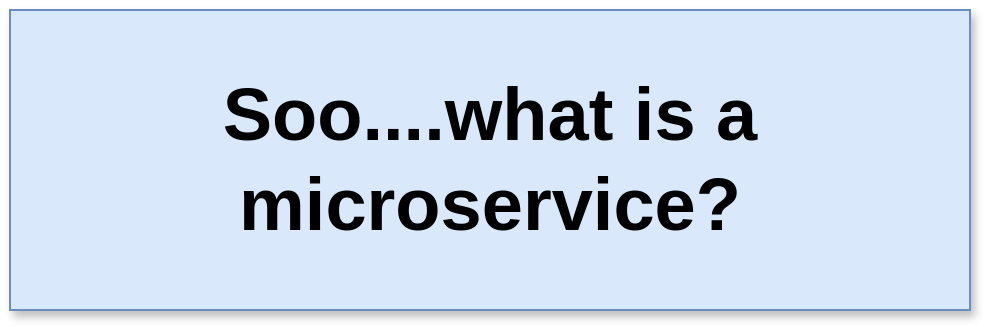<mxfile pages="23">
    <diagram id="cFMJLOZsdsgE2AM0zsal" name="01 - in">
        <mxGraphModel dx="804" dy="459" grid="0" gridSize="10" guides="1" tooltips="1" connect="1" arrows="1" fold="1" page="1" pageScale="1" pageWidth="1920" pageHeight="1200" math="0" shadow="0">
            <root>
                <mxCell id="0"/>
                <mxCell id="1" parent="0"/>
                <mxCell id="0aZMLazw6CgwqQxlnRln-1" value="Soo....what is a microservice?" style="rounded=0;whiteSpace=wrap;html=1;fillColor=#dae8fc;strokeColor=#6c8ebf;shadow=1;fontSize=37;fontStyle=1" parent="1" vertex="1">
                    <mxGeometry x="450" y="260" width="480" height="150" as="geometry"/>
                </mxCell>
            </root>
        </mxGraphModel>
    </diagram>
    <diagram id="e1N2xX09iI_bMZLtPAqM" name="02 - mono">
        <mxGraphModel dx="804" dy="459" grid="1" gridSize="10" guides="1" tooltips="1" connect="1" arrows="1" fold="1" page="1" pageScale="1" pageWidth="1920" pageHeight="1200" math="0" shadow="0">
            <root>
                <mxCell id="qdju0d5hHkHI_rLqjAG6-0"/>
                <mxCell id="qdju0d5hHkHI_rLqjAG6-1" parent="qdju0d5hHkHI_rLqjAG6-0"/>
                <mxCell id="qdju0d5hHkHI_rLqjAG6-2" value="" style="rounded=0;whiteSpace=wrap;html=1;shadow=1;fontSize=28;fillColor=#f5f5f5;strokeColor=#666666;fontColor=#333333;" parent="qdju0d5hHkHI_rLqjAG6-1" vertex="1">
                    <mxGeometry x="670" y="290" width="550" height="300" as="geometry"/>
                </mxCell>
                <mxCell id="qdju0d5hHkHI_rLqjAG6-3" value="Monolithic Server" style="text;html=1;strokeColor=none;fillColor=none;align=center;verticalAlign=middle;whiteSpace=wrap;rounded=0;shadow=0;fontSize=28;fontStyle=1" parent="qdju0d5hHkHI_rLqjAG6-1" vertex="1">
                    <mxGeometry x="766" y="260" width="387.5" height="20" as="geometry"/>
                </mxCell>
                <mxCell id="Ae6oHgwrPdGcW1XUsMYH-21" style="edgeStyle=orthogonalEdgeStyle;rounded=0;orthogonalLoop=1;jettySize=auto;html=1;exitX=1;exitY=0.5;exitDx=0;exitDy=0;fontSize=25;" parent="qdju0d5hHkHI_rLqjAG6-1" source="qdju0d5hHkHI_rLqjAG6-4" edge="1">
                    <mxGeometry relative="1" as="geometry">
                        <mxPoint x="1270" y="336.897" as="targetPoint"/>
                    </mxGeometry>
                </mxCell>
                <mxCell id="qdju0d5hHkHI_rLqjAG6-4" value="Feature A" style="rounded=0;whiteSpace=wrap;html=1;shadow=1;fontSize=21;fillColor=#dae8fc;strokeColor=#6c8ebf;" parent="qdju0d5hHkHI_rLqjAG6-1" vertex="1">
                    <mxGeometry x="933.75" y="310" width="270" height="54" as="geometry"/>
                </mxCell>
                <mxCell id="Ae6oHgwrPdGcW1XUsMYH-23" style="edgeStyle=orthogonalEdgeStyle;rounded=0;orthogonalLoop=1;jettySize=auto;html=1;exitX=1;exitY=0.5;exitDx=0;exitDy=0;fontSize=25;" parent="qdju0d5hHkHI_rLqjAG6-1" source="qdju0d5hHkHI_rLqjAG6-5" edge="1">
                    <mxGeometry relative="1" as="geometry">
                        <mxPoint x="1270" y="407.241" as="targetPoint"/>
                    </mxGeometry>
                </mxCell>
                <mxCell id="qdju0d5hHkHI_rLqjAG6-5" value="Feature B" style="rounded=0;whiteSpace=wrap;html=1;shadow=1;fontSize=21;fillColor=#ffe6cc;strokeColor=#d79b00;" parent="qdju0d5hHkHI_rLqjAG6-1" vertex="1">
                    <mxGeometry x="933.75" y="380" width="270" height="54" as="geometry"/>
                </mxCell>
                <mxCell id="Ae6oHgwrPdGcW1XUsMYH-24" style="edgeStyle=orthogonalEdgeStyle;rounded=0;orthogonalLoop=1;jettySize=auto;html=1;exitX=1;exitY=0.5;exitDx=0;exitDy=0;fontSize=25;" parent="qdju0d5hHkHI_rLqjAG6-1" source="qdju0d5hHkHI_rLqjAG6-6" edge="1">
                    <mxGeometry relative="1" as="geometry">
                        <mxPoint x="1270" y="476.897" as="targetPoint"/>
                    </mxGeometry>
                </mxCell>
                <mxCell id="qdju0d5hHkHI_rLqjAG6-6" value="Feature C" style="rounded=0;whiteSpace=wrap;html=1;shadow=1;fontSize=21;fillColor=#d5e8d4;strokeColor=#82b366;" parent="qdju0d5hHkHI_rLqjAG6-1" vertex="1">
                    <mxGeometry x="933.75" y="450" width="270" height="54" as="geometry"/>
                </mxCell>
                <mxCell id="Ae6oHgwrPdGcW1XUsMYH-25" style="edgeStyle=orthogonalEdgeStyle;rounded=0;orthogonalLoop=1;jettySize=auto;html=1;exitX=1;exitY=0.5;exitDx=0;exitDy=0;fontSize=25;" parent="qdju0d5hHkHI_rLqjAG6-1" source="qdju0d5hHkHI_rLqjAG6-9" edge="1">
                    <mxGeometry relative="1" as="geometry">
                        <mxPoint x="1270" y="547.241" as="targetPoint"/>
                    </mxGeometry>
                </mxCell>
                <mxCell id="qdju0d5hHkHI_rLqjAG6-9" value="Feature D" style="rounded=0;whiteSpace=wrap;html=1;shadow=1;fontSize=21;fillColor=#e1d5e7;strokeColor=#9673a6;" parent="qdju0d5hHkHI_rLqjAG6-1" vertex="1">
                    <mxGeometry x="933.75" y="520" width="270" height="54" as="geometry"/>
                </mxCell>
                <mxCell id="Ae6oHgwrPdGcW1XUsMYH-9" value="" style="rounded=0;whiteSpace=wrap;html=1;shadow=1;fontSize=28;fillColor=#f5f5f5;strokeColor=#666666;fontColor=#333333;" parent="qdju0d5hHkHI_rLqjAG6-1" vertex="1">
                    <mxGeometry x="1270" y="290" width="150" height="300" as="geometry"/>
                </mxCell>
                <mxCell id="Ae6oHgwrPdGcW1XUsMYH-11" value="Database" style="text;html=1;strokeColor=none;fillColor=none;align=center;verticalAlign=middle;whiteSpace=wrap;rounded=0;shadow=0;fontSize=28;fontStyle=1" parent="qdju0d5hHkHI_rLqjAG6-1" vertex="1">
                    <mxGeometry x="1272.5" y="260" width="145" height="20" as="geometry"/>
                </mxCell>
                <mxCell id="Ae6oHgwrPdGcW1XUsMYH-12" value="Data" style="rounded=0;whiteSpace=wrap;html=1;shadow=1;fontSize=21;" parent="qdju0d5hHkHI_rLqjAG6-1" vertex="1">
                    <mxGeometry x="1300" y="310" width="90" height="140" as="geometry"/>
                </mxCell>
                <mxCell id="Ae6oHgwrPdGcW1XUsMYH-15" value="Data" style="rounded=0;whiteSpace=wrap;html=1;shadow=1;fontSize=21;" parent="qdju0d5hHkHI_rLqjAG6-1" vertex="1">
                    <mxGeometry x="1300" y="450" width="90" height="125" as="geometry"/>
                </mxCell>
                <mxCell id="SFMWW90m1DYBkXs2s_-V-11" style="edgeStyle=orthogonalEdgeStyle;rounded=0;orthogonalLoop=1;jettySize=auto;html=1;exitX=1;exitY=0.5;exitDx=0;exitDy=0;entryX=0;entryY=0.5;entryDx=0;entryDy=0;fontSize=18;" parent="qdju0d5hHkHI_rLqjAG6-1" source="SFMWW90m1DYBkXs2s_-V-6" target="qdju0d5hHkHI_rLqjAG6-4" edge="1">
                    <mxGeometry relative="1" as="geometry"/>
                </mxCell>
                <mxCell id="SFMWW90m1DYBkXs2s_-V-12" style="edgeStyle=orthogonalEdgeStyle;rounded=0;orthogonalLoop=1;jettySize=auto;html=1;exitX=1;exitY=0.5;exitDx=0;exitDy=0;fontSize=18;" parent="qdju0d5hHkHI_rLqjAG6-1" source="SFMWW90m1DYBkXs2s_-V-6" target="qdju0d5hHkHI_rLqjAG6-5" edge="1">
                    <mxGeometry relative="1" as="geometry"/>
                </mxCell>
                <mxCell id="SFMWW90m1DYBkXs2s_-V-13" style="edgeStyle=orthogonalEdgeStyle;rounded=0;orthogonalLoop=1;jettySize=auto;html=1;exitX=1;exitY=0.5;exitDx=0;exitDy=0;entryX=0;entryY=0.5;entryDx=0;entryDy=0;fontSize=18;" parent="qdju0d5hHkHI_rLqjAG6-1" source="SFMWW90m1DYBkXs2s_-V-6" target="qdju0d5hHkHI_rLqjAG6-6" edge="1">
                    <mxGeometry relative="1" as="geometry"/>
                </mxCell>
                <mxCell id="SFMWW90m1DYBkXs2s_-V-14" style="edgeStyle=orthogonalEdgeStyle;rounded=0;orthogonalLoop=1;jettySize=auto;html=1;exitX=1;exitY=0.5;exitDx=0;exitDy=0;fontSize=18;" parent="qdju0d5hHkHI_rLqjAG6-1" source="SFMWW90m1DYBkXs2s_-V-6" target="qdju0d5hHkHI_rLqjAG6-9" edge="1">
                    <mxGeometry relative="1" as="geometry"/>
                </mxCell>
                <mxCell id="SFMWW90m1DYBkXs2s_-V-6" value="Router" style="rounded=0;whiteSpace=wrap;html=1;shadow=1;fontSize=18;" parent="qdju0d5hHkHI_rLqjAG6-1" vertex="1">
                    <mxGeometry x="800" y="310" width="80" height="270" as="geometry"/>
                </mxCell>
                <mxCell id="SFMWW90m1DYBkXs2s_-V-16" style="edgeStyle=orthogonalEdgeStyle;rounded=0;orthogonalLoop=1;jettySize=auto;html=1;exitX=1;exitY=0.5;exitDx=0;exitDy=0;fontSize=18;" parent="qdju0d5hHkHI_rLqjAG6-1" source="SFMWW90m1DYBkXs2s_-V-15" target="SFMWW90m1DYBkXs2s_-V-6" edge="1">
                    <mxGeometry relative="1" as="geometry"/>
                </mxCell>
                <mxCell id="SFMWW90m1DYBkXs2s_-V-15" value="Auth Middle- ware" style="rounded=0;whiteSpace=wrap;html=1;shadow=1;fontSize=18;" parent="qdju0d5hHkHI_rLqjAG6-1" vertex="1">
                    <mxGeometry x="690" y="310" width="80" height="270" as="geometry"/>
                </mxCell>
                <mxCell id="aPYvhslZm25v0UadTvk3-0" value="Request" style="rounded=0;whiteSpace=wrap;html=1;shadow=1;strokeWidth=1;fillColor=#f8cecc;fontSize=25;strokeColor=#b85450;fontStyle=1" parent="qdju0d5hHkHI_rLqjAG6-1" vertex="1">
                    <mxGeometry x="500" y="434" width="110" height="40" as="geometry"/>
                </mxCell>
            </root>
        </mxGraphModel>
    </diagram>
    <diagram id="q1LWnKhVy52rSArpHS_c" name="03 - mo">
        <mxGraphModel dx="804" dy="459" grid="1" gridSize="10" guides="1" tooltips="1" connect="1" arrows="1" fold="1" page="1" pageScale="1" pageWidth="1920" pageHeight="1200" math="0" shadow="0">
            <root>
                <mxCell id="EgdvyRDpH2ENFZy5iqBf-0"/>
                <mxCell id="EgdvyRDpH2ENFZy5iqBf-1" parent="EgdvyRDpH2ENFZy5iqBf-0"/>
                <mxCell id="X-0SaHX0QUMAPCzd0TlN-1" value="" style="rounded=0;whiteSpace=wrap;html=1;strokeWidth=1;fontSize=25;shadow=1;fontStyle=1;fillColor=#dae8fc;strokeColor=#6c8ebf;" parent="EgdvyRDpH2ENFZy5iqBf-1" vertex="1">
                    <mxGeometry x="670" y="210" width="530" height="290" as="geometry"/>
                </mxCell>
                <mxCell id="I__5L0eOrD4QGF3WHaje-0" value="Routing" style="rounded=0;whiteSpace=wrap;html=1;shadow=1;strokeWidth=1;fillColor=#f5f5f5;fontSize=18;strokeColor=#666666;fontColor=#333333;" parent="EgdvyRDpH2ENFZy5iqBf-1" vertex="1">
                    <mxGeometry x="680" y="310" width="120" height="60" as="geometry"/>
                </mxCell>
                <mxCell id="I__5L0eOrD4QGF3WHaje-1" value="Middlewares" style="rounded=0;whiteSpace=wrap;html=1;shadow=1;strokeWidth=1;fillColor=#f5f5f5;fontSize=18;strokeColor=#666666;fontColor=#333333;" parent="EgdvyRDpH2ENFZy5iqBf-1" vertex="1">
                    <mxGeometry x="810" y="310" width="120" height="60" as="geometry"/>
                </mxCell>
                <mxCell id="I__5L0eOrD4QGF3WHaje-2" value="Business Logic" style="rounded=0;whiteSpace=wrap;html=1;shadow=1;strokeWidth=1;fillColor=#f5f5f5;fontSize=18;strokeColor=#666666;fontColor=#333333;" parent="EgdvyRDpH2ENFZy5iqBf-1" vertex="1">
                    <mxGeometry x="940" y="310" width="120" height="60" as="geometry"/>
                </mxCell>
                <mxCell id="I__5L0eOrD4QGF3WHaje-3" value="Database access" style="rounded=0;whiteSpace=wrap;html=1;shadow=1;strokeWidth=1;fillColor=#f5f5f5;fontSize=18;strokeColor=#666666;fontColor=#333333;" parent="EgdvyRDpH2ENFZy5iqBf-1" vertex="1">
                    <mxGeometry x="1070" y="310" width="120" height="60" as="geometry"/>
                </mxCell>
                <mxCell id="I__5L0eOrD4QGF3WHaje-4" value="&lt;span&gt;A monolith contains&lt;/span&gt;" style="text;html=1;strokeColor=none;fillColor=none;align=center;verticalAlign=middle;whiteSpace=wrap;rounded=0;shadow=1;fontSize=25;fontStyle=1" parent="EgdvyRDpH2ENFZy5iqBf-1" vertex="1">
                    <mxGeometry x="790" y="250" width="290" height="20" as="geometry"/>
                </mxCell>
                <mxCell id="I__5L0eOrD4QGF3WHaje-5" value="&lt;span style=&quot;font-weight: normal&quot;&gt;to implement &lt;/span&gt;all features&lt;span style=&quot;font-weight: normal&quot;&gt;&amp;nbsp;of our app&lt;/span&gt;" style="text;html=1;strokeColor=none;fillColor=none;align=center;verticalAlign=middle;whiteSpace=wrap;rounded=0;shadow=1;fontSize=25;fontStyle=1" parent="EgdvyRDpH2ENFZy5iqBf-1" vertex="1">
                    <mxGeometry x="730" y="420" width="410" height="20" as="geometry"/>
                </mxCell>
            </root>
        </mxGraphModel>
    </diagram>
    <diagram name="04 - ms" id="5DOQPpeS0FoUbYXxtyiY">
        <mxGraphModel dx="1149" dy="656" grid="1" gridSize="10" guides="1" tooltips="1" connect="1" arrows="1" fold="1" page="1" pageScale="1" pageWidth="1920" pageHeight="1200" math="0" shadow="0">
            <root>
                <mxCell id="BGy8uozcgV4B67D6VQ65-0"/>
                <mxCell id="BGy8uozcgV4B67D6VQ65-1" parent="BGy8uozcgV4B67D6VQ65-0"/>
                <mxCell id="ZZCQoVFRMK9NWUgwcBHs-0" value="" style="rounded=0;whiteSpace=wrap;html=1;strokeWidth=1;fontSize=25;shadow=1;fontStyle=1;fillColor=#e1d5e7;strokeColor=#9673a6;" parent="BGy8uozcgV4B67D6VQ65-1" vertex="1">
                    <mxGeometry x="670" y="210" width="530" height="290" as="geometry"/>
                </mxCell>
                <mxCell id="ZZCQoVFRMK9NWUgwcBHs-1" value="Routing" style="rounded=0;whiteSpace=wrap;html=1;shadow=1;strokeWidth=1;fillColor=#f5f5f5;fontSize=18;strokeColor=#666666;fontColor=#333333;" parent="BGy8uozcgV4B67D6VQ65-1" vertex="1">
                    <mxGeometry x="680" y="310" width="120" height="60" as="geometry"/>
                </mxCell>
                <mxCell id="ZZCQoVFRMK9NWUgwcBHs-2" value="Middlewares" style="rounded=0;whiteSpace=wrap;html=1;shadow=1;strokeWidth=1;fillColor=#f5f5f5;fontSize=18;strokeColor=#666666;fontColor=#333333;" parent="BGy8uozcgV4B67D6VQ65-1" vertex="1">
                    <mxGeometry x="810" y="310" width="120" height="60" as="geometry"/>
                </mxCell>
                <mxCell id="ZZCQoVFRMK9NWUgwcBHs-3" value="Business Logic" style="rounded=0;whiteSpace=wrap;html=1;shadow=1;strokeWidth=1;fillColor=#f5f5f5;fontSize=18;strokeColor=#666666;fontColor=#333333;" parent="BGy8uozcgV4B67D6VQ65-1" vertex="1">
                    <mxGeometry x="940" y="310" width="120" height="60" as="geometry"/>
                </mxCell>
                <mxCell id="ZZCQoVFRMK9NWUgwcBHs-4" value="Database access" style="rounded=0;whiteSpace=wrap;html=1;shadow=1;strokeWidth=1;fillColor=#f5f5f5;fontSize=18;strokeColor=#666666;fontColor=#333333;" parent="BGy8uozcgV4B67D6VQ65-1" vertex="1">
                    <mxGeometry x="1070" y="310" width="120" height="60" as="geometry"/>
                </mxCell>
                <mxCell id="ZZCQoVFRMK9NWUgwcBHs-5" value="&lt;span&gt;A single microservice contains&lt;/span&gt;" style="text;html=1;strokeColor=none;fillColor=none;align=center;verticalAlign=middle;whiteSpace=wrap;rounded=0;shadow=1;fontSize=25;fontStyle=1" parent="BGy8uozcgV4B67D6VQ65-1" vertex="1">
                    <mxGeometry x="740" y="250" width="390" height="20" as="geometry"/>
                </mxCell>
                <mxCell id="ZZCQoVFRMK9NWUgwcBHs-6" value="&lt;span style=&quot;font-weight: normal&quot;&gt;to implement &lt;/span&gt;one feature&lt;span style=&quot;font-weight: normal&quot;&gt;&amp;nbsp;of our app&lt;/span&gt;" style="text;html=1;strokeColor=none;fillColor=none;align=center;verticalAlign=middle;whiteSpace=wrap;rounded=0;shadow=1;fontSize=25;fontStyle=1" parent="BGy8uozcgV4B67D6VQ65-1" vertex="1">
                    <mxGeometry x="725" y="400" width="420" height="60" as="geometry"/>
                </mxCell>
            </root>
        </mxGraphModel>
    </diagram>
    <diagram name="03 - ms" id="Fg-ipx4AdJFifCbJKvnk">
        <mxGraphModel dx="804" dy="459" grid="1" gridSize="10" guides="1" tooltips="1" connect="1" arrows="1" fold="1" page="1" pageScale="1" pageWidth="1920" pageHeight="1200" math="0" shadow="0">
            <root>
                <mxCell id="rhPO4cbfaniNNZFxSH0U-0"/>
                <mxCell id="rhPO4cbfaniNNZFxSH0U-1" parent="rhPO4cbfaniNNZFxSH0U-0"/>
                <mxCell id="rhPO4cbfaniNNZFxSH0U-16" value="Request" style="rounded=0;whiteSpace=wrap;html=1;shadow=1;strokeWidth=1;fillColor=#f8cecc;fontSize=25;strokeColor=#b85450;fontStyle=1" parent="rhPO4cbfaniNNZFxSH0U-1" vertex="1">
                    <mxGeometry x="500" y="524" width="110" height="40" as="geometry"/>
                </mxCell>
                <mxCell id="m30rUQEuo7cbkMfXi5F8-8" value="" style="group" parent="rhPO4cbfaniNNZFxSH0U-1" vertex="1" connectable="0">
                    <mxGeometry x="670" y="267" width="750" height="113" as="geometry"/>
                </mxCell>
                <mxCell id="rhPO4cbfaniNNZFxSH0U-2" value="" style="rounded=0;whiteSpace=wrap;html=1;shadow=1;fontSize=28;fillColor=#f5f5f5;strokeColor=#666666;fontColor=#333333;" parent="m30rUQEuo7cbkMfXi5F8-8" vertex="1">
                    <mxGeometry y="30" width="550" height="80" as="geometry"/>
                </mxCell>
                <mxCell id="rhPO4cbfaniNNZFxSH0U-4" style="edgeStyle=orthogonalEdgeStyle;rounded=0;orthogonalLoop=1;jettySize=auto;html=1;exitX=1;exitY=0.5;exitDx=0;exitDy=0;fontSize=25;" parent="m30rUQEuo7cbkMfXi5F8-8" source="rhPO4cbfaniNNZFxSH0U-5" edge="1">
                    <mxGeometry relative="1" as="geometry">
                        <mxPoint x="600" y="69.897" as="targetPoint"/>
                    </mxGeometry>
                </mxCell>
                <mxCell id="rhPO4cbfaniNNZFxSH0U-5" value="Feature A" style="rounded=0;whiteSpace=wrap;html=1;shadow=1;fontSize=21;fillColor=#dae8fc;strokeColor=#6c8ebf;" parent="m30rUQEuo7cbkMfXi5F8-8" vertex="1">
                    <mxGeometry x="263.75" y="43" width="270" height="54" as="geometry"/>
                </mxCell>
                <mxCell id="rhPO4cbfaniNNZFxSH0U-12" value="" style="rounded=0;whiteSpace=wrap;html=1;shadow=1;fontSize=28;fillColor=#f5f5f5;strokeColor=#666666;fontColor=#333333;" parent="m30rUQEuo7cbkMfXi5F8-8" vertex="1">
                    <mxGeometry x="600" y="33" width="150" height="80" as="geometry"/>
                </mxCell>
                <mxCell id="rhPO4cbfaniNNZFxSH0U-14" value="Data" style="rounded=0;whiteSpace=wrap;html=1;shadow=1;fontSize=21;" parent="m30rUQEuo7cbkMfXi5F8-8" vertex="1">
                    <mxGeometry x="620" y="48" width="110" height="50" as="geometry"/>
                </mxCell>
                <mxCell id="rhPO4cbfaniNNZFxSH0U-21" value="Auth Middle- ware" style="rounded=0;whiteSpace=wrap;html=1;shadow=1;fontSize=18;" parent="m30rUQEuo7cbkMfXi5F8-8" vertex="1">
                    <mxGeometry x="20" y="43" width="110" height="54" as="geometry"/>
                </mxCell>
                <mxCell id="Ko9uu86v8LSZFAt5tabG-4" style="edgeStyle=orthogonalEdgeStyle;rounded=0;orthogonalLoop=1;jettySize=auto;html=1;exitX=1;exitY=0.5;exitDx=0;exitDy=0;fontSize=22;" parent="m30rUQEuo7cbkMfXi5F8-8" source="taV2JAXbwoj33g3zxdai-12" target="rhPO4cbfaniNNZFxSH0U-5" edge="1">
                    <mxGeometry relative="1" as="geometry"/>
                </mxCell>
                <mxCell id="taV2JAXbwoj33g3zxdai-12" value="Router" style="rounded=0;whiteSpace=wrap;html=1;shadow=1;fontSize=18;" parent="m30rUQEuo7cbkMfXi5F8-8" vertex="1">
                    <mxGeometry x="150" y="43" width="80" height="54" as="geometry"/>
                </mxCell>
                <mxCell id="Ko9uu86v8LSZFAt5tabG-0" style="edgeStyle=orthogonalEdgeStyle;rounded=0;orthogonalLoop=1;jettySize=auto;html=1;exitX=1;exitY=0.5;exitDx=0;exitDy=0;fontSize=22;" parent="m30rUQEuo7cbkMfXi5F8-8" source="rhPO4cbfaniNNZFxSH0U-21" target="taV2JAXbwoj33g3zxdai-12" edge="1">
                    <mxGeometry relative="1" as="geometry"/>
                </mxCell>
                <mxCell id="m30rUQEuo7cbkMfXi5F8-0" value="Service A" style="rounded=0;whiteSpace=wrap;html=1;shadow=0;fontSize=20;fillColor=#f5f5f5;strokeColor=#666666;fontColor=#333333;fontStyle=1" parent="m30rUQEuo7cbkMfXi5F8-8" vertex="1">
                    <mxGeometry width="550" height="30" as="geometry"/>
                </mxCell>
                <mxCell id="m30rUQEuo7cbkMfXi5F8-4" value="DB for A" style="rounded=0;whiteSpace=wrap;html=1;shadow=0;fontSize=20;fillColor=#f5f5f5;strokeColor=#666666;fontColor=#333333;fontStyle=1" parent="m30rUQEuo7cbkMfXi5F8-8" vertex="1">
                    <mxGeometry x="600" y="3" width="150" height="30" as="geometry"/>
                </mxCell>
                <mxCell id="m30rUQEuo7cbkMfXi5F8-9" value="" style="group" parent="rhPO4cbfaniNNZFxSH0U-1" vertex="1" connectable="0">
                    <mxGeometry x="670" y="411" width="750" height="113" as="geometry"/>
                </mxCell>
                <mxCell id="taV2JAXbwoj33g3zxdai-16" value="" style="rounded=0;whiteSpace=wrap;html=1;shadow=1;fontSize=28;fillColor=#f5f5f5;strokeColor=#666666;fontColor=#333333;" parent="m30rUQEuo7cbkMfXi5F8-9" vertex="1">
                    <mxGeometry y="30" width="550" height="80" as="geometry"/>
                </mxCell>
                <mxCell id="taV2JAXbwoj33g3zxdai-18" style="edgeStyle=orthogonalEdgeStyle;rounded=0;orthogonalLoop=1;jettySize=auto;html=1;exitX=1;exitY=0.5;exitDx=0;exitDy=0;fontSize=25;" parent="m30rUQEuo7cbkMfXi5F8-9" source="taV2JAXbwoj33g3zxdai-19" edge="1">
                    <mxGeometry relative="1" as="geometry">
                        <mxPoint x="600" y="69.897" as="targetPoint"/>
                    </mxGeometry>
                </mxCell>
                <mxCell id="taV2JAXbwoj33g3zxdai-19" value="Feature B" style="rounded=0;whiteSpace=wrap;html=1;shadow=1;fontSize=21;fillColor=#fff2cc;strokeColor=#d6b656;" parent="m30rUQEuo7cbkMfXi5F8-9" vertex="1">
                    <mxGeometry x="263.75" y="43" width="270" height="54" as="geometry"/>
                </mxCell>
                <mxCell id="taV2JAXbwoj33g3zxdai-20" value="" style="rounded=0;whiteSpace=wrap;html=1;shadow=1;fontSize=28;fillColor=#f5f5f5;strokeColor=#666666;fontColor=#333333;" parent="m30rUQEuo7cbkMfXi5F8-9" vertex="1">
                    <mxGeometry x="600" y="33" width="150" height="80" as="geometry"/>
                </mxCell>
                <mxCell id="taV2JAXbwoj33g3zxdai-22" value="Data" style="rounded=0;whiteSpace=wrap;html=1;shadow=1;fontSize=21;" parent="m30rUQEuo7cbkMfXi5F8-9" vertex="1">
                    <mxGeometry x="620" y="48" width="110" height="50" as="geometry"/>
                </mxCell>
                <mxCell id="taV2JAXbwoj33g3zxdai-23" value="Auth Middle- ware" style="rounded=0;whiteSpace=wrap;html=1;shadow=1;fontSize=18;" parent="m30rUQEuo7cbkMfXi5F8-9" vertex="1">
                    <mxGeometry x="20" y="43" width="110" height="54" as="geometry"/>
                </mxCell>
                <mxCell id="Ko9uu86v8LSZFAt5tabG-5" style="edgeStyle=orthogonalEdgeStyle;rounded=0;orthogonalLoop=1;jettySize=auto;html=1;exitX=1;exitY=0.5;exitDx=0;exitDy=0;fontSize=22;" parent="m30rUQEuo7cbkMfXi5F8-9" source="taV2JAXbwoj33g3zxdai-24" target="taV2JAXbwoj33g3zxdai-19" edge="1">
                    <mxGeometry relative="1" as="geometry"/>
                </mxCell>
                <mxCell id="taV2JAXbwoj33g3zxdai-24" value="Router" style="rounded=0;whiteSpace=wrap;html=1;shadow=1;fontSize=18;" parent="m30rUQEuo7cbkMfXi5F8-9" vertex="1">
                    <mxGeometry x="150" y="43" width="80" height="54" as="geometry"/>
                </mxCell>
                <mxCell id="Ko9uu86v8LSZFAt5tabG-1" style="edgeStyle=orthogonalEdgeStyle;rounded=0;orthogonalLoop=1;jettySize=auto;html=1;exitX=1;exitY=0.5;exitDx=0;exitDy=0;fontSize=22;" parent="m30rUQEuo7cbkMfXi5F8-9" source="taV2JAXbwoj33g3zxdai-23" target="taV2JAXbwoj33g3zxdai-24" edge="1">
                    <mxGeometry relative="1" as="geometry"/>
                </mxCell>
                <mxCell id="m30rUQEuo7cbkMfXi5F8-1" value="Service B" style="rounded=0;whiteSpace=wrap;html=1;shadow=0;fontSize=20;fillColor=#f5f5f5;strokeColor=#666666;fontColor=#333333;fontStyle=1" parent="m30rUQEuo7cbkMfXi5F8-9" vertex="1">
                    <mxGeometry width="550" height="30" as="geometry"/>
                </mxCell>
                <mxCell id="m30rUQEuo7cbkMfXi5F8-5" value="DB for B" style="rounded=0;whiteSpace=wrap;html=1;shadow=0;fontSize=20;fillColor=#f5f5f5;strokeColor=#666666;fontColor=#333333;fontStyle=1" parent="m30rUQEuo7cbkMfXi5F8-9" vertex="1">
                    <mxGeometry x="600" y="3" width="150" height="30" as="geometry"/>
                </mxCell>
                <mxCell id="m30rUQEuo7cbkMfXi5F8-10" value="" style="group" parent="rhPO4cbfaniNNZFxSH0U-1" vertex="1" connectable="0">
                    <mxGeometry x="670" y="556" width="750" height="113" as="geometry"/>
                </mxCell>
                <mxCell id="taV2JAXbwoj33g3zxdai-25" value="" style="rounded=0;whiteSpace=wrap;html=1;shadow=1;fontSize=28;fillColor=#f5f5f5;strokeColor=#666666;fontColor=#333333;" parent="m30rUQEuo7cbkMfXi5F8-10" vertex="1">
                    <mxGeometry y="30" width="550" height="80" as="geometry"/>
                </mxCell>
                <mxCell id="taV2JAXbwoj33g3zxdai-27" style="edgeStyle=orthogonalEdgeStyle;rounded=0;orthogonalLoop=1;jettySize=auto;html=1;exitX=1;exitY=0.5;exitDx=0;exitDy=0;fontSize=25;" parent="m30rUQEuo7cbkMfXi5F8-10" source="taV2JAXbwoj33g3zxdai-28" edge="1">
                    <mxGeometry relative="1" as="geometry">
                        <mxPoint x="600" y="69.897" as="targetPoint"/>
                    </mxGeometry>
                </mxCell>
                <mxCell id="taV2JAXbwoj33g3zxdai-28" value="Feature C" style="rounded=0;whiteSpace=wrap;html=1;shadow=1;fontSize=21;fillColor=#d5e8d4;strokeColor=#82b366;" parent="m30rUQEuo7cbkMfXi5F8-10" vertex="1">
                    <mxGeometry x="263.75" y="43" width="270" height="54" as="geometry"/>
                </mxCell>
                <mxCell id="taV2JAXbwoj33g3zxdai-29" value="" style="rounded=0;whiteSpace=wrap;html=1;shadow=1;fontSize=28;fillColor=#f5f5f5;strokeColor=#666666;fontColor=#333333;" parent="m30rUQEuo7cbkMfXi5F8-10" vertex="1">
                    <mxGeometry x="600" y="33" width="150" height="80" as="geometry"/>
                </mxCell>
                <mxCell id="taV2JAXbwoj33g3zxdai-31" value="Data" style="rounded=0;whiteSpace=wrap;html=1;shadow=1;fontSize=21;" parent="m30rUQEuo7cbkMfXi5F8-10" vertex="1">
                    <mxGeometry x="620" y="48" width="110" height="50" as="geometry"/>
                </mxCell>
                <mxCell id="taV2JAXbwoj33g3zxdai-32" value="Auth Middle- ware" style="rounded=0;whiteSpace=wrap;html=1;shadow=1;fontSize=18;" parent="m30rUQEuo7cbkMfXi5F8-10" vertex="1">
                    <mxGeometry x="20" y="43" width="110" height="54" as="geometry"/>
                </mxCell>
                <mxCell id="Ko9uu86v8LSZFAt5tabG-6" style="edgeStyle=orthogonalEdgeStyle;rounded=0;orthogonalLoop=1;jettySize=auto;html=1;exitX=1;exitY=0.5;exitDx=0;exitDy=0;fontSize=22;" parent="m30rUQEuo7cbkMfXi5F8-10" source="taV2JAXbwoj33g3zxdai-33" target="taV2JAXbwoj33g3zxdai-28" edge="1">
                    <mxGeometry relative="1" as="geometry"/>
                </mxCell>
                <mxCell id="taV2JAXbwoj33g3zxdai-33" value="Router" style="rounded=0;whiteSpace=wrap;html=1;shadow=1;fontSize=18;" parent="m30rUQEuo7cbkMfXi5F8-10" vertex="1">
                    <mxGeometry x="150" y="43" width="80" height="54" as="geometry"/>
                </mxCell>
                <mxCell id="Ko9uu86v8LSZFAt5tabG-2" style="edgeStyle=orthogonalEdgeStyle;rounded=0;orthogonalLoop=1;jettySize=auto;html=1;exitX=1;exitY=0.5;exitDx=0;exitDy=0;fontSize=22;" parent="m30rUQEuo7cbkMfXi5F8-10" source="taV2JAXbwoj33g3zxdai-32" target="taV2JAXbwoj33g3zxdai-33" edge="1">
                    <mxGeometry relative="1" as="geometry"/>
                </mxCell>
                <mxCell id="m30rUQEuo7cbkMfXi5F8-2" value="Service C" style="rounded=0;whiteSpace=wrap;html=1;shadow=0;fontSize=20;fillColor=#f5f5f5;strokeColor=#666666;fontColor=#333333;fontStyle=1" parent="m30rUQEuo7cbkMfXi5F8-10" vertex="1">
                    <mxGeometry width="550" height="30" as="geometry"/>
                </mxCell>
                <mxCell id="m30rUQEuo7cbkMfXi5F8-6" value="DB for C" style="rounded=0;whiteSpace=wrap;html=1;shadow=0;fontSize=20;fillColor=#f5f5f5;strokeColor=#666666;fontColor=#333333;fontStyle=1" parent="m30rUQEuo7cbkMfXi5F8-10" vertex="1">
                    <mxGeometry x="600" y="3" width="150" height="30" as="geometry"/>
                </mxCell>
                <mxCell id="m30rUQEuo7cbkMfXi5F8-11" value="" style="group" parent="rhPO4cbfaniNNZFxSH0U-1" vertex="1" connectable="0">
                    <mxGeometry x="670" y="700" width="750" height="113" as="geometry"/>
                </mxCell>
                <mxCell id="taV2JAXbwoj33g3zxdai-34" value="" style="rounded=0;whiteSpace=wrap;html=1;shadow=1;fontSize=28;fillColor=#f5f5f5;strokeColor=#666666;fontColor=#333333;" parent="m30rUQEuo7cbkMfXi5F8-11" vertex="1">
                    <mxGeometry y="30" width="550" height="80" as="geometry"/>
                </mxCell>
                <mxCell id="taV2JAXbwoj33g3zxdai-36" style="edgeStyle=orthogonalEdgeStyle;rounded=0;orthogonalLoop=1;jettySize=auto;html=1;exitX=1;exitY=0.5;exitDx=0;exitDy=0;fontSize=25;" parent="m30rUQEuo7cbkMfXi5F8-11" source="taV2JAXbwoj33g3zxdai-37" edge="1">
                    <mxGeometry relative="1" as="geometry">
                        <mxPoint x="600" y="69.897" as="targetPoint"/>
                    </mxGeometry>
                </mxCell>
                <mxCell id="taV2JAXbwoj33g3zxdai-37" value="Feature D" style="rounded=0;whiteSpace=wrap;html=1;shadow=1;fontSize=21;fillColor=#e1d5e7;strokeColor=#9673a6;" parent="m30rUQEuo7cbkMfXi5F8-11" vertex="1">
                    <mxGeometry x="263.75" y="43" width="270" height="54" as="geometry"/>
                </mxCell>
                <mxCell id="taV2JAXbwoj33g3zxdai-38" value="" style="rounded=0;whiteSpace=wrap;html=1;shadow=1;fontSize=28;fillColor=#f5f5f5;strokeColor=#666666;fontColor=#333333;" parent="m30rUQEuo7cbkMfXi5F8-11" vertex="1">
                    <mxGeometry x="600" y="33" width="150" height="80" as="geometry"/>
                </mxCell>
                <mxCell id="taV2JAXbwoj33g3zxdai-40" value="Data" style="rounded=0;whiteSpace=wrap;html=1;shadow=1;fontSize=21;" parent="m30rUQEuo7cbkMfXi5F8-11" vertex="1">
                    <mxGeometry x="620" y="48" width="110" height="50" as="geometry"/>
                </mxCell>
                <mxCell id="taV2JAXbwoj33g3zxdai-41" value="Auth Middle- ware" style="rounded=0;whiteSpace=wrap;html=1;shadow=1;fontSize=18;" parent="m30rUQEuo7cbkMfXi5F8-11" vertex="1">
                    <mxGeometry x="20" y="43" width="110" height="54" as="geometry"/>
                </mxCell>
                <mxCell id="Ko9uu86v8LSZFAt5tabG-7" style="edgeStyle=orthogonalEdgeStyle;rounded=0;orthogonalLoop=1;jettySize=auto;html=1;exitX=1;exitY=0.5;exitDx=0;exitDy=0;fontSize=22;" parent="m30rUQEuo7cbkMfXi5F8-11" source="taV2JAXbwoj33g3zxdai-42" target="taV2JAXbwoj33g3zxdai-37" edge="1">
                    <mxGeometry relative="1" as="geometry"/>
                </mxCell>
                <mxCell id="taV2JAXbwoj33g3zxdai-42" value="Router" style="rounded=0;whiteSpace=wrap;html=1;shadow=1;fontSize=18;" parent="m30rUQEuo7cbkMfXi5F8-11" vertex="1">
                    <mxGeometry x="150" y="43" width="80" height="54" as="geometry"/>
                </mxCell>
                <mxCell id="Ko9uu86v8LSZFAt5tabG-3" style="edgeStyle=orthogonalEdgeStyle;rounded=0;orthogonalLoop=1;jettySize=auto;html=1;exitX=1;exitY=0.5;exitDx=0;exitDy=0;fontSize=22;" parent="m30rUQEuo7cbkMfXi5F8-11" source="taV2JAXbwoj33g3zxdai-41" target="taV2JAXbwoj33g3zxdai-42" edge="1">
                    <mxGeometry relative="1" as="geometry"/>
                </mxCell>
                <mxCell id="m30rUQEuo7cbkMfXi5F8-3" value="Service D" style="rounded=0;whiteSpace=wrap;html=1;shadow=0;fontSize=20;fillColor=#f5f5f5;strokeColor=#666666;fontColor=#333333;fontStyle=1" parent="m30rUQEuo7cbkMfXi5F8-11" vertex="1">
                    <mxGeometry width="550" height="30" as="geometry"/>
                </mxCell>
                <mxCell id="m30rUQEuo7cbkMfXi5F8-7" value="DB for D" style="rounded=0;whiteSpace=wrap;html=1;shadow=0;fontSize=20;fillColor=#f5f5f5;strokeColor=#666666;fontColor=#333333;fontStyle=1" parent="m30rUQEuo7cbkMfXi5F8-11" vertex="1">
                    <mxGeometry x="600" y="3" width="150" height="30" as="geometry"/>
                </mxCell>
            </root>
        </mxGraphModel>
    </diagram>
    <diagram id="ajQ94Jh65FhJu5qLcw_o" name="13 - db">
        <mxGraphModel dx="699" dy="391" grid="1" gridSize="10" guides="1" tooltips="1" connect="1" arrows="1" fold="1" page="1" pageScale="1" pageWidth="1920" pageHeight="1200" math="0" shadow="0">
            <root>
                <mxCell id="qeQzkfOJKVjpWELYHPdR-0"/>
                <mxCell id="qeQzkfOJKVjpWELYHPdR-1" parent="qeQzkfOJKVjpWELYHPdR-0"/>
                <mxCell id="leqQFRwkTNgnZnrmqSU7-0" value="So....what's the big challenge with microservices?" style="rounded=0;whiteSpace=wrap;html=1;fillColor=#dae8fc;strokeColor=#6c8ebf;shadow=1;fontSize=37;fontStyle=1" vertex="1" parent="qeQzkfOJKVjpWELYHPdR-1">
                    <mxGeometry x="540" y="300" width="540" height="150" as="geometry"/>
                </mxCell>
            </root>
        </mxGraphModel>
    </diagram>
    <diagram id="iU4MekDki_OAaNicJXhC" name="14 - db">
        <mxGraphModel dx="791" dy="443" grid="1" gridSize="10" guides="1" tooltips="1" connect="1" arrows="1" fold="1" page="1" pageScale="1" pageWidth="1920" pageHeight="1200" math="0" shadow="0">
            <root>
                <mxCell id="lQv_UoUR4c6bcYdqb19b-0"/>
                <mxCell id="lQv_UoUR4c6bcYdqb19b-1" parent="lQv_UoUR4c6bcYdqb19b-0"/>
                <mxCell id="BA8Of9RyKJxBswVEySpq-0" value="Data management between services" style="rounded=0;whiteSpace=wrap;html=1;fillColor=#f8cecc;strokeColor=#b85450;shadow=1;fontSize=37;fontStyle=1" vertex="1" parent="lQv_UoUR4c6bcYdqb19b-1">
                    <mxGeometry x="480" y="390" width="680" height="100" as="geometry"/>
                </mxCell>
                <mxCell id="BA8Of9RyKJxBswVEySpq-4" value="This is the &lt;i&gt;big problem&lt;/i&gt;&amp;nbsp;of microservices, and what 90% of this course focuses on" style="text;html=1;strokeColor=none;fillColor=none;align=center;verticalAlign=middle;whiteSpace=wrap;rounded=0;shadow=0;fontSize=20;fontStyle=1" vertex="1" parent="lQv_UoUR4c6bcYdqb19b-1">
                    <mxGeometry x="655" y="540" width="330" height="20" as="geometry"/>
                </mxCell>
            </root>
        </mxGraphModel>
    </diagram>
    <diagram name="16 - why" id="kPrwmV8uuSc0SKl1uPwI">
        <mxGraphModel dx="601" dy="336" grid="1" gridSize="10" guides="1" tooltips="1" connect="1" arrows="1" fold="1" page="1" pageScale="1" pageWidth="1920" pageHeight="1200" math="0" shadow="0">
            <root>
                <mxCell id="sPGtkVlFeYmGszt2LQBn-0"/>
                <mxCell id="sPGtkVlFeYmGszt2LQBn-1" parent="sPGtkVlFeYmGszt2LQBn-0"/>
                <mxCell id="BJcDgjyi07cTEM_XVpw8-2" style="edgeStyle=orthogonalEdgeStyle;rounded=0;orthogonalLoop=1;jettySize=auto;html=1;exitX=0.5;exitY=1;exitDx=0;exitDy=0;entryX=0.5;entryY=0;entryDx=0;entryDy=0;strokeColor=#000000;strokeWidth=1;fontSize=22;fontColor=#000000;" edge="1" parent="sPGtkVlFeYmGszt2LQBn-1" source="BJcDgjyi07cTEM_XVpw8-0" target="BJcDgjyi07cTEM_XVpw8-1">
                    <mxGeometry relative="1" as="geometry"/>
                </mxCell>
                <mxCell id="BJcDgjyi07cTEM_XVpw8-0" value="With microservices, we store and access data in sort of &lt;b style=&quot;font-size: 22px&quot;&gt;strange way&lt;/b&gt;" style="rounded=0;whiteSpace=wrap;html=1;shadow=1;strokeWidth=1;fillColor=#dae8fc;fontSize=22;strokeColor=#6c8ebf;" vertex="1" parent="sPGtkVlFeYmGszt2LQBn-1">
                    <mxGeometry x="630" y="430" width="480" height="90" as="geometry"/>
                </mxCell>
                <mxCell id="BJcDgjyi07cTEM_XVpw8-1" value="Let's look at &lt;br&gt;(1) how we store data &lt;br&gt;(2) how we access it" style="rounded=0;whiteSpace=wrap;html=1;shadow=1;strokeWidth=1;fillColor=#dae8fc;fontSize=22;strokeColor=#6c8ebf;" vertex="1" parent="sPGtkVlFeYmGszt2LQBn-1">
                    <mxGeometry x="630" y="570" width="480" height="90" as="geometry"/>
                </mxCell>
            </root>
        </mxGraphModel>
    </diagram>
    <diagram id="Aj3hVrQ3mB-8GYvebR4M" name="15 - db">
        <mxGraphModel dx="1036" dy="580" grid="1" gridSize="10" guides="1" tooltips="1" connect="1" arrows="1" fold="1" page="1" pageScale="1" pageWidth="1920" pageHeight="1200" math="0" shadow="0">
            <root>
                <mxCell id="SHVQZ52zcSabNP9MTDsI-0"/>
                <mxCell id="SHVQZ52zcSabNP9MTDsI-1" parent="SHVQZ52zcSabNP9MTDsI-0"/>
                <mxCell id="Dr2pY1YUNncuuXCHUIqV-0" value="" style="group" vertex="1" connectable="0" parent="SHVQZ52zcSabNP9MTDsI-1">
                    <mxGeometry x="210" y="210" width="750" height="113" as="geometry"/>
                </mxCell>
                <mxCell id="Dr2pY1YUNncuuXCHUIqV-1" value="" style="rounded=0;whiteSpace=wrap;html=1;shadow=1;fontSize=28;fillColor=#f5f5f5;strokeColor=#666666;fontColor=#333333;" vertex="1" parent="Dr2pY1YUNncuuXCHUIqV-0">
                    <mxGeometry y="30" width="550" height="80" as="geometry"/>
                </mxCell>
                <mxCell id="Dr2pY1YUNncuuXCHUIqV-2" style="edgeStyle=orthogonalEdgeStyle;rounded=0;orthogonalLoop=1;jettySize=auto;html=1;exitX=1;exitY=0.5;exitDx=0;exitDy=0;fontSize=25;" edge="1" parent="Dr2pY1YUNncuuXCHUIqV-0" source="Dr2pY1YUNncuuXCHUIqV-3">
                    <mxGeometry relative="1" as="geometry">
                        <mxPoint x="600" y="69.897" as="targetPoint"/>
                    </mxGeometry>
                </mxCell>
                <mxCell id="Dr2pY1YUNncuuXCHUIqV-3" value="Feature A" style="rounded=0;whiteSpace=wrap;html=1;shadow=1;fontSize=21;fillColor=#dae8fc;strokeColor=#6c8ebf;" vertex="1" parent="Dr2pY1YUNncuuXCHUIqV-0">
                    <mxGeometry x="263.75" y="43" width="270" height="54" as="geometry"/>
                </mxCell>
                <mxCell id="Dr2pY1YUNncuuXCHUIqV-4" value="" style="rounded=0;whiteSpace=wrap;html=1;shadow=1;fontSize=28;fillColor=#f5f5f5;strokeColor=#666666;fontColor=#333333;" vertex="1" parent="Dr2pY1YUNncuuXCHUIqV-0">
                    <mxGeometry x="600" y="33" width="150" height="80" as="geometry"/>
                </mxCell>
                <mxCell id="Dr2pY1YUNncuuXCHUIqV-5" value="Data" style="rounded=0;whiteSpace=wrap;html=1;shadow=1;fontSize=21;" vertex="1" parent="Dr2pY1YUNncuuXCHUIqV-0">
                    <mxGeometry x="620" y="48" width="110" height="50" as="geometry"/>
                </mxCell>
                <mxCell id="Dr2pY1YUNncuuXCHUIqV-6" value="Auth Middle- ware" style="rounded=0;whiteSpace=wrap;html=1;shadow=1;fontSize=18;" vertex="1" parent="Dr2pY1YUNncuuXCHUIqV-0">
                    <mxGeometry x="20" y="43" width="110" height="54" as="geometry"/>
                </mxCell>
                <mxCell id="Dr2pY1YUNncuuXCHUIqV-7" style="edgeStyle=orthogonalEdgeStyle;rounded=0;orthogonalLoop=1;jettySize=auto;html=1;exitX=1;exitY=0.5;exitDx=0;exitDy=0;fontSize=22;" edge="1" parent="Dr2pY1YUNncuuXCHUIqV-0" source="Dr2pY1YUNncuuXCHUIqV-8" target="Dr2pY1YUNncuuXCHUIqV-3">
                    <mxGeometry relative="1" as="geometry"/>
                </mxCell>
                <mxCell id="Dr2pY1YUNncuuXCHUIqV-8" value="Router" style="rounded=0;whiteSpace=wrap;html=1;shadow=1;fontSize=18;" vertex="1" parent="Dr2pY1YUNncuuXCHUIqV-0">
                    <mxGeometry x="150" y="43" width="80" height="54" as="geometry"/>
                </mxCell>
                <mxCell id="Dr2pY1YUNncuuXCHUIqV-9" style="edgeStyle=orthogonalEdgeStyle;rounded=0;orthogonalLoop=1;jettySize=auto;html=1;exitX=1;exitY=0.5;exitDx=0;exitDy=0;fontSize=22;" edge="1" parent="Dr2pY1YUNncuuXCHUIqV-0" source="Dr2pY1YUNncuuXCHUIqV-6" target="Dr2pY1YUNncuuXCHUIqV-8">
                    <mxGeometry relative="1" as="geometry"/>
                </mxCell>
                <mxCell id="Dr2pY1YUNncuuXCHUIqV-10" value="Service A" style="rounded=0;whiteSpace=wrap;html=1;shadow=0;fontSize=20;fillColor=#f5f5f5;strokeColor=#666666;fontColor=#333333;fontStyle=1" vertex="1" parent="Dr2pY1YUNncuuXCHUIqV-0">
                    <mxGeometry width="550" height="30" as="geometry"/>
                </mxCell>
                <mxCell id="Dr2pY1YUNncuuXCHUIqV-11" value="DB for A" style="rounded=0;whiteSpace=wrap;html=1;shadow=0;fontSize=20;fillColor=#f5f5f5;strokeColor=#666666;fontColor=#333333;fontStyle=1" vertex="1" parent="Dr2pY1YUNncuuXCHUIqV-0">
                    <mxGeometry x="600" y="3" width="150" height="30" as="geometry"/>
                </mxCell>
                <mxCell id="Dr2pY1YUNncuuXCHUIqV-12" value="" style="group" vertex="1" connectable="0" parent="SHVQZ52zcSabNP9MTDsI-1">
                    <mxGeometry x="210" y="354" width="750" height="113" as="geometry"/>
                </mxCell>
                <mxCell id="Dr2pY1YUNncuuXCHUIqV-13" value="" style="rounded=0;whiteSpace=wrap;html=1;shadow=1;fontSize=28;fillColor=#f5f5f5;strokeColor=#666666;fontColor=#333333;" vertex="1" parent="Dr2pY1YUNncuuXCHUIqV-12">
                    <mxGeometry y="30" width="550" height="80" as="geometry"/>
                </mxCell>
                <mxCell id="Dr2pY1YUNncuuXCHUIqV-14" style="edgeStyle=orthogonalEdgeStyle;rounded=0;orthogonalLoop=1;jettySize=auto;html=1;exitX=1;exitY=0.5;exitDx=0;exitDy=0;fontSize=25;" edge="1" parent="Dr2pY1YUNncuuXCHUIqV-12" source="Dr2pY1YUNncuuXCHUIqV-15">
                    <mxGeometry relative="1" as="geometry">
                        <mxPoint x="600" y="69.897" as="targetPoint"/>
                    </mxGeometry>
                </mxCell>
                <mxCell id="Dr2pY1YUNncuuXCHUIqV-15" value="Feature B" style="rounded=0;whiteSpace=wrap;html=1;shadow=1;fontSize=21;fillColor=#fff2cc;strokeColor=#d6b656;" vertex="1" parent="Dr2pY1YUNncuuXCHUIqV-12">
                    <mxGeometry x="263.75" y="43" width="270" height="54" as="geometry"/>
                </mxCell>
                <mxCell id="Dr2pY1YUNncuuXCHUIqV-16" value="" style="rounded=0;whiteSpace=wrap;html=1;shadow=1;fontSize=28;fillColor=#f5f5f5;strokeColor=#666666;fontColor=#333333;" vertex="1" parent="Dr2pY1YUNncuuXCHUIqV-12">
                    <mxGeometry x="600" y="33" width="150" height="80" as="geometry"/>
                </mxCell>
                <mxCell id="Dr2pY1YUNncuuXCHUIqV-17" value="Data" style="rounded=0;whiteSpace=wrap;html=1;shadow=1;fontSize=21;" vertex="1" parent="Dr2pY1YUNncuuXCHUIqV-12">
                    <mxGeometry x="620" y="48" width="110" height="50" as="geometry"/>
                </mxCell>
                <mxCell id="Dr2pY1YUNncuuXCHUIqV-18" value="Auth Middle- ware" style="rounded=0;whiteSpace=wrap;html=1;shadow=1;fontSize=18;" vertex="1" parent="Dr2pY1YUNncuuXCHUIqV-12">
                    <mxGeometry x="20" y="43" width="110" height="54" as="geometry"/>
                </mxCell>
                <mxCell id="Dr2pY1YUNncuuXCHUIqV-19" style="edgeStyle=orthogonalEdgeStyle;rounded=0;orthogonalLoop=1;jettySize=auto;html=1;exitX=1;exitY=0.5;exitDx=0;exitDy=0;fontSize=22;" edge="1" parent="Dr2pY1YUNncuuXCHUIqV-12" source="Dr2pY1YUNncuuXCHUIqV-20" target="Dr2pY1YUNncuuXCHUIqV-15">
                    <mxGeometry relative="1" as="geometry"/>
                </mxCell>
                <mxCell id="Dr2pY1YUNncuuXCHUIqV-20" value="Router" style="rounded=0;whiteSpace=wrap;html=1;shadow=1;fontSize=18;" vertex="1" parent="Dr2pY1YUNncuuXCHUIqV-12">
                    <mxGeometry x="150" y="43" width="80" height="54" as="geometry"/>
                </mxCell>
                <mxCell id="Dr2pY1YUNncuuXCHUIqV-21" style="edgeStyle=orthogonalEdgeStyle;rounded=0;orthogonalLoop=1;jettySize=auto;html=1;exitX=1;exitY=0.5;exitDx=0;exitDy=0;fontSize=22;" edge="1" parent="Dr2pY1YUNncuuXCHUIqV-12" source="Dr2pY1YUNncuuXCHUIqV-18" target="Dr2pY1YUNncuuXCHUIqV-20">
                    <mxGeometry relative="1" as="geometry"/>
                </mxCell>
                <mxCell id="Dr2pY1YUNncuuXCHUIqV-22" value="Service B" style="rounded=0;whiteSpace=wrap;html=1;shadow=0;fontSize=20;fillColor=#f5f5f5;strokeColor=#666666;fontColor=#333333;fontStyle=1" vertex="1" parent="Dr2pY1YUNncuuXCHUIqV-12">
                    <mxGeometry width="550" height="30" as="geometry"/>
                </mxCell>
                <mxCell id="Dr2pY1YUNncuuXCHUIqV-23" value="DB for B" style="rounded=0;whiteSpace=wrap;html=1;shadow=0;fontSize=20;fillColor=#f5f5f5;strokeColor=#666666;fontColor=#333333;fontStyle=1" vertex="1" parent="Dr2pY1YUNncuuXCHUIqV-12">
                    <mxGeometry x="600" y="3" width="150" height="30" as="geometry"/>
                </mxCell>
                <mxCell id="Dr2pY1YUNncuuXCHUIqV-24" value="" style="group" vertex="1" connectable="0" parent="SHVQZ52zcSabNP9MTDsI-1">
                    <mxGeometry x="210" y="499" width="750" height="113" as="geometry"/>
                </mxCell>
                <mxCell id="Dr2pY1YUNncuuXCHUIqV-25" value="" style="rounded=0;whiteSpace=wrap;html=1;shadow=1;fontSize=28;fillColor=#f5f5f5;strokeColor=#666666;fontColor=#333333;" vertex="1" parent="Dr2pY1YUNncuuXCHUIqV-24">
                    <mxGeometry y="30" width="550" height="80" as="geometry"/>
                </mxCell>
                <mxCell id="Dr2pY1YUNncuuXCHUIqV-26" style="edgeStyle=orthogonalEdgeStyle;rounded=0;orthogonalLoop=1;jettySize=auto;html=1;exitX=1;exitY=0.5;exitDx=0;exitDy=0;fontSize=25;" edge="1" parent="Dr2pY1YUNncuuXCHUIqV-24" source="Dr2pY1YUNncuuXCHUIqV-27">
                    <mxGeometry relative="1" as="geometry">
                        <mxPoint x="600" y="69.897" as="targetPoint"/>
                    </mxGeometry>
                </mxCell>
                <mxCell id="Dr2pY1YUNncuuXCHUIqV-27" value="Feature C" style="rounded=0;whiteSpace=wrap;html=1;shadow=1;fontSize=21;fillColor=#d5e8d4;strokeColor=#82b366;" vertex="1" parent="Dr2pY1YUNncuuXCHUIqV-24">
                    <mxGeometry x="263.75" y="43" width="270" height="54" as="geometry"/>
                </mxCell>
                <mxCell id="Dr2pY1YUNncuuXCHUIqV-28" value="" style="rounded=0;whiteSpace=wrap;html=1;shadow=1;fontSize=28;fillColor=#f5f5f5;strokeColor=#666666;fontColor=#333333;" vertex="1" parent="Dr2pY1YUNncuuXCHUIqV-24">
                    <mxGeometry x="600" y="33" width="150" height="80" as="geometry"/>
                </mxCell>
                <mxCell id="Dr2pY1YUNncuuXCHUIqV-29" value="Data" style="rounded=0;whiteSpace=wrap;html=1;shadow=1;fontSize=21;" vertex="1" parent="Dr2pY1YUNncuuXCHUIqV-24">
                    <mxGeometry x="620" y="48" width="110" height="50" as="geometry"/>
                </mxCell>
                <mxCell id="Dr2pY1YUNncuuXCHUIqV-30" value="Auth Middle- ware" style="rounded=0;whiteSpace=wrap;html=1;shadow=1;fontSize=18;" vertex="1" parent="Dr2pY1YUNncuuXCHUIqV-24">
                    <mxGeometry x="20" y="43" width="110" height="54" as="geometry"/>
                </mxCell>
                <mxCell id="Dr2pY1YUNncuuXCHUIqV-31" style="edgeStyle=orthogonalEdgeStyle;rounded=0;orthogonalLoop=1;jettySize=auto;html=1;exitX=1;exitY=0.5;exitDx=0;exitDy=0;fontSize=22;" edge="1" parent="Dr2pY1YUNncuuXCHUIqV-24" source="Dr2pY1YUNncuuXCHUIqV-32" target="Dr2pY1YUNncuuXCHUIqV-27">
                    <mxGeometry relative="1" as="geometry"/>
                </mxCell>
                <mxCell id="Dr2pY1YUNncuuXCHUIqV-32" value="Router" style="rounded=0;whiteSpace=wrap;html=1;shadow=1;fontSize=18;" vertex="1" parent="Dr2pY1YUNncuuXCHUIqV-24">
                    <mxGeometry x="150" y="43" width="80" height="54" as="geometry"/>
                </mxCell>
                <mxCell id="Dr2pY1YUNncuuXCHUIqV-33" style="edgeStyle=orthogonalEdgeStyle;rounded=0;orthogonalLoop=1;jettySize=auto;html=1;exitX=1;exitY=0.5;exitDx=0;exitDy=0;fontSize=22;" edge="1" parent="Dr2pY1YUNncuuXCHUIqV-24" source="Dr2pY1YUNncuuXCHUIqV-30" target="Dr2pY1YUNncuuXCHUIqV-32">
                    <mxGeometry relative="1" as="geometry"/>
                </mxCell>
                <mxCell id="Dr2pY1YUNncuuXCHUIqV-34" value="Service C" style="rounded=0;whiteSpace=wrap;html=1;shadow=0;fontSize=20;fillColor=#f5f5f5;strokeColor=#666666;fontColor=#333333;fontStyle=1" vertex="1" parent="Dr2pY1YUNncuuXCHUIqV-24">
                    <mxGeometry width="550" height="30" as="geometry"/>
                </mxCell>
                <mxCell id="Dr2pY1YUNncuuXCHUIqV-35" value="DB for C" style="rounded=0;whiteSpace=wrap;html=1;shadow=0;fontSize=20;fillColor=#f5f5f5;strokeColor=#666666;fontColor=#333333;fontStyle=1" vertex="1" parent="Dr2pY1YUNncuuXCHUIqV-24">
                    <mxGeometry x="600" y="3" width="150" height="30" as="geometry"/>
                </mxCell>
                <mxCell id="Dr2pY1YUNncuuXCHUIqV-36" value="" style="group" vertex="1" connectable="0" parent="SHVQZ52zcSabNP9MTDsI-1">
                    <mxGeometry x="210" y="643" width="750" height="113" as="geometry"/>
                </mxCell>
                <mxCell id="Dr2pY1YUNncuuXCHUIqV-37" value="" style="rounded=0;whiteSpace=wrap;html=1;shadow=1;fontSize=28;fillColor=#f5f5f5;strokeColor=#666666;fontColor=#333333;" vertex="1" parent="Dr2pY1YUNncuuXCHUIqV-36">
                    <mxGeometry y="30" width="550" height="80" as="geometry"/>
                </mxCell>
                <mxCell id="Dr2pY1YUNncuuXCHUIqV-38" style="edgeStyle=orthogonalEdgeStyle;rounded=0;orthogonalLoop=1;jettySize=auto;html=1;exitX=1;exitY=0.5;exitDx=0;exitDy=0;fontSize=25;" edge="1" parent="Dr2pY1YUNncuuXCHUIqV-36" source="Dr2pY1YUNncuuXCHUIqV-39">
                    <mxGeometry relative="1" as="geometry">
                        <mxPoint x="600" y="69.897" as="targetPoint"/>
                    </mxGeometry>
                </mxCell>
                <mxCell id="Dr2pY1YUNncuuXCHUIqV-39" value="Feature D" style="rounded=0;whiteSpace=wrap;html=1;shadow=1;fontSize=21;fillColor=#e1d5e7;strokeColor=#9673a6;" vertex="1" parent="Dr2pY1YUNncuuXCHUIqV-36">
                    <mxGeometry x="263.75" y="43" width="270" height="54" as="geometry"/>
                </mxCell>
                <mxCell id="Dr2pY1YUNncuuXCHUIqV-40" value="" style="rounded=0;whiteSpace=wrap;html=1;shadow=1;fontSize=28;fillColor=#f5f5f5;strokeColor=#666666;fontColor=#333333;" vertex="1" parent="Dr2pY1YUNncuuXCHUIqV-36">
                    <mxGeometry x="600" y="33" width="150" height="80" as="geometry"/>
                </mxCell>
                <mxCell id="Dr2pY1YUNncuuXCHUIqV-41" value="Data" style="rounded=0;whiteSpace=wrap;html=1;shadow=1;fontSize=21;" vertex="1" parent="Dr2pY1YUNncuuXCHUIqV-36">
                    <mxGeometry x="620" y="48" width="110" height="50" as="geometry"/>
                </mxCell>
                <mxCell id="Dr2pY1YUNncuuXCHUIqV-42" value="Auth Middle- ware" style="rounded=0;whiteSpace=wrap;html=1;shadow=1;fontSize=18;" vertex="1" parent="Dr2pY1YUNncuuXCHUIqV-36">
                    <mxGeometry x="20" y="43" width="110" height="54" as="geometry"/>
                </mxCell>
                <mxCell id="Dr2pY1YUNncuuXCHUIqV-43" style="edgeStyle=orthogonalEdgeStyle;rounded=0;orthogonalLoop=1;jettySize=auto;html=1;exitX=1;exitY=0.5;exitDx=0;exitDy=0;fontSize=22;" edge="1" parent="Dr2pY1YUNncuuXCHUIqV-36" source="Dr2pY1YUNncuuXCHUIqV-44" target="Dr2pY1YUNncuuXCHUIqV-39">
                    <mxGeometry relative="1" as="geometry"/>
                </mxCell>
                <mxCell id="Dr2pY1YUNncuuXCHUIqV-44" value="Router" style="rounded=0;whiteSpace=wrap;html=1;shadow=1;fontSize=18;" vertex="1" parent="Dr2pY1YUNncuuXCHUIqV-36">
                    <mxGeometry x="150" y="43" width="80" height="54" as="geometry"/>
                </mxCell>
                <mxCell id="Dr2pY1YUNncuuXCHUIqV-45" style="edgeStyle=orthogonalEdgeStyle;rounded=0;orthogonalLoop=1;jettySize=auto;html=1;exitX=1;exitY=0.5;exitDx=0;exitDy=0;fontSize=22;" edge="1" parent="Dr2pY1YUNncuuXCHUIqV-36" source="Dr2pY1YUNncuuXCHUIqV-42" target="Dr2pY1YUNncuuXCHUIqV-44">
                    <mxGeometry relative="1" as="geometry"/>
                </mxCell>
                <mxCell id="Dr2pY1YUNncuuXCHUIqV-46" value="Service D" style="rounded=0;whiteSpace=wrap;html=1;shadow=0;fontSize=20;fillColor=#f5f5f5;strokeColor=#666666;fontColor=#333333;fontStyle=1" vertex="1" parent="Dr2pY1YUNncuuXCHUIqV-36">
                    <mxGeometry width="550" height="30" as="geometry"/>
                </mxCell>
                <mxCell id="Dr2pY1YUNncuuXCHUIqV-47" value="DB for D" style="rounded=0;whiteSpace=wrap;html=1;shadow=0;fontSize=20;fillColor=#f5f5f5;strokeColor=#666666;fontColor=#333333;fontStyle=1" vertex="1" parent="Dr2pY1YUNncuuXCHUIqV-36">
                    <mxGeometry x="600" y="3" width="150" height="30" as="geometry"/>
                </mxCell>
                <mxCell id="Dr2pY1YUNncuuXCHUIqV-48" value="" style="shape=curlyBracket;whiteSpace=wrap;html=1;rounded=1;shadow=0;strokeWidth=1;fillColor=none;fontSize=20;rotation=-180;" vertex="1" parent="SHVQZ52zcSabNP9MTDsI-1">
                    <mxGeometry x="970" y="213" width="60" height="543" as="geometry"/>
                </mxCell>
                <mxCell id="Dr2pY1YUNncuuXCHUIqV-49" value="Each service gets its own database (if it needs one)" style="rounded=0;whiteSpace=wrap;html=1;shadow=0;strokeWidth=1;fillColor=#f8cecc;fontSize=28;strokeColor=#b85450;fontStyle=1" vertex="1" parent="SHVQZ52zcSabNP9MTDsI-1">
                    <mxGeometry x="1030" y="427" width="390" height="115" as="geometry"/>
                </mxCell>
            </root>
        </mxGraphModel>
    </diagram>
    <diagram name="16 - db" id="wuCAXUY7KlCA4Djofg3k">
        <mxGraphModel dx="1036" dy="580" grid="1" gridSize="10" guides="1" tooltips="1" connect="1" arrows="1" fold="1" page="1" pageScale="1" pageWidth="1920" pageHeight="1200" math="0" shadow="0">
            <root>
                <mxCell id="6ifia-InHlex680mlWT9-0"/>
                <mxCell id="6ifia-InHlex680mlWT9-1" parent="6ifia-InHlex680mlWT9-0"/>
                <mxCell id="6ifia-InHlex680mlWT9-2" value="" style="group" vertex="1" connectable="0" parent="6ifia-InHlex680mlWT9-1">
                    <mxGeometry x="300" y="210" width="750" height="113" as="geometry"/>
                </mxCell>
                <mxCell id="6ifia-InHlex680mlWT9-3" value="" style="rounded=0;whiteSpace=wrap;html=1;shadow=1;fontSize=28;fillColor=#f5f5f5;strokeColor=#666666;fontColor=#333333;" vertex="1" parent="6ifia-InHlex680mlWT9-2">
                    <mxGeometry y="30" width="550" height="80" as="geometry"/>
                </mxCell>
                <mxCell id="6ifia-InHlex680mlWT9-4" style="edgeStyle=orthogonalEdgeStyle;rounded=0;orthogonalLoop=1;jettySize=auto;html=1;exitX=1;exitY=0.5;exitDx=0;exitDy=0;fontSize=25;" edge="1" parent="6ifia-InHlex680mlWT9-2" source="6ifia-InHlex680mlWT9-5">
                    <mxGeometry relative="1" as="geometry">
                        <mxPoint x="600" y="69.897" as="targetPoint"/>
                    </mxGeometry>
                </mxCell>
                <mxCell id="6ifia-InHlex680mlWT9-5" value="Feature A" style="rounded=0;whiteSpace=wrap;html=1;shadow=1;fontSize=21;fillColor=#dae8fc;strokeColor=#6c8ebf;" vertex="1" parent="6ifia-InHlex680mlWT9-2">
                    <mxGeometry x="263.75" y="43" width="270" height="54" as="geometry"/>
                </mxCell>
                <mxCell id="6ifia-InHlex680mlWT9-6" value="" style="rounded=0;whiteSpace=wrap;html=1;shadow=1;fontSize=28;fillColor=#f5f5f5;strokeColor=#666666;fontColor=#333333;" vertex="1" parent="6ifia-InHlex680mlWT9-2">
                    <mxGeometry x="600" y="33" width="150" height="80" as="geometry"/>
                </mxCell>
                <mxCell id="6ifia-InHlex680mlWT9-7" value="Data" style="rounded=0;whiteSpace=wrap;html=1;shadow=1;fontSize=21;" vertex="1" parent="6ifia-InHlex680mlWT9-2">
                    <mxGeometry x="620" y="48" width="110" height="50" as="geometry"/>
                </mxCell>
                <mxCell id="6ifia-InHlex680mlWT9-8" value="Auth Middle- ware" style="rounded=0;whiteSpace=wrap;html=1;shadow=1;fontSize=18;" vertex="1" parent="6ifia-InHlex680mlWT9-2">
                    <mxGeometry x="20" y="43" width="110" height="54" as="geometry"/>
                </mxCell>
                <mxCell id="6ifia-InHlex680mlWT9-9" style="edgeStyle=orthogonalEdgeStyle;rounded=0;orthogonalLoop=1;jettySize=auto;html=1;exitX=1;exitY=0.5;exitDx=0;exitDy=0;fontSize=22;" edge="1" parent="6ifia-InHlex680mlWT9-2" source="6ifia-InHlex680mlWT9-10" target="6ifia-InHlex680mlWT9-5">
                    <mxGeometry relative="1" as="geometry"/>
                </mxCell>
                <mxCell id="6ifia-InHlex680mlWT9-10" value="Router" style="rounded=0;whiteSpace=wrap;html=1;shadow=1;fontSize=18;" vertex="1" parent="6ifia-InHlex680mlWT9-2">
                    <mxGeometry x="150" y="43" width="80" height="54" as="geometry"/>
                </mxCell>
                <mxCell id="6ifia-InHlex680mlWT9-11" style="edgeStyle=orthogonalEdgeStyle;rounded=0;orthogonalLoop=1;jettySize=auto;html=1;exitX=1;exitY=0.5;exitDx=0;exitDy=0;fontSize=22;" edge="1" parent="6ifia-InHlex680mlWT9-2" source="6ifia-InHlex680mlWT9-8" target="6ifia-InHlex680mlWT9-10">
                    <mxGeometry relative="1" as="geometry"/>
                </mxCell>
                <mxCell id="6ifia-InHlex680mlWT9-12" value="Service A" style="rounded=0;whiteSpace=wrap;html=1;shadow=0;fontSize=20;fillColor=#f5f5f5;strokeColor=#666666;fontColor=#333333;fontStyle=1" vertex="1" parent="6ifia-InHlex680mlWT9-2">
                    <mxGeometry width="550" height="30" as="geometry"/>
                </mxCell>
                <mxCell id="6ifia-InHlex680mlWT9-13" value="DB for A" style="rounded=0;whiteSpace=wrap;html=1;shadow=0;fontSize=20;fillColor=#f5f5f5;strokeColor=#666666;fontColor=#333333;fontStyle=1" vertex="1" parent="6ifia-InHlex680mlWT9-2">
                    <mxGeometry x="600" y="3" width="150" height="30" as="geometry"/>
                </mxCell>
                <mxCell id="6ifia-InHlex680mlWT9-14" value="" style="group" vertex="1" connectable="0" parent="6ifia-InHlex680mlWT9-1">
                    <mxGeometry x="300" y="487" width="750" height="113" as="geometry"/>
                </mxCell>
                <mxCell id="6ifia-InHlex680mlWT9-15" value="" style="rounded=0;whiteSpace=wrap;html=1;shadow=1;fontSize=28;fillColor=#f5f5f5;strokeColor=#666666;fontColor=#333333;" vertex="1" parent="6ifia-InHlex680mlWT9-14">
                    <mxGeometry y="30" width="550" height="80" as="geometry"/>
                </mxCell>
                <mxCell id="6ifia-InHlex680mlWT9-16" style="edgeStyle=orthogonalEdgeStyle;rounded=0;orthogonalLoop=1;jettySize=auto;html=1;exitX=1;exitY=0.5;exitDx=0;exitDy=0;fontSize=25;" edge="1" parent="6ifia-InHlex680mlWT9-14" source="6ifia-InHlex680mlWT9-17">
                    <mxGeometry relative="1" as="geometry">
                        <mxPoint x="600" y="69.897" as="targetPoint"/>
                    </mxGeometry>
                </mxCell>
                <mxCell id="6ifia-InHlex680mlWT9-17" value="Feature B" style="rounded=0;whiteSpace=wrap;html=1;shadow=1;fontSize=21;fillColor=#fff2cc;strokeColor=#d6b656;" vertex="1" parent="6ifia-InHlex680mlWT9-14">
                    <mxGeometry x="263.75" y="43" width="270" height="54" as="geometry"/>
                </mxCell>
                <mxCell id="6ifia-InHlex680mlWT9-18" value="" style="rounded=0;whiteSpace=wrap;html=1;shadow=1;fontSize=28;fillColor=#f5f5f5;strokeColor=#666666;fontColor=#333333;" vertex="1" parent="6ifia-InHlex680mlWT9-14">
                    <mxGeometry x="600" y="33" width="150" height="80" as="geometry"/>
                </mxCell>
                <mxCell id="6ifia-InHlex680mlWT9-19" value="Data" style="rounded=0;whiteSpace=wrap;html=1;shadow=1;fontSize=21;" vertex="1" parent="6ifia-InHlex680mlWT9-14">
                    <mxGeometry x="620" y="48" width="110" height="50" as="geometry"/>
                </mxCell>
                <mxCell id="6ifia-InHlex680mlWT9-20" value="Auth Middle- ware" style="rounded=0;whiteSpace=wrap;html=1;shadow=1;fontSize=18;" vertex="1" parent="6ifia-InHlex680mlWT9-14">
                    <mxGeometry x="20" y="43" width="110" height="54" as="geometry"/>
                </mxCell>
                <mxCell id="6ifia-InHlex680mlWT9-21" style="edgeStyle=orthogonalEdgeStyle;rounded=0;orthogonalLoop=1;jettySize=auto;html=1;exitX=1;exitY=0.5;exitDx=0;exitDy=0;fontSize=22;" edge="1" parent="6ifia-InHlex680mlWT9-14" source="6ifia-InHlex680mlWT9-22" target="6ifia-InHlex680mlWT9-17">
                    <mxGeometry relative="1" as="geometry"/>
                </mxCell>
                <mxCell id="6ifia-InHlex680mlWT9-22" value="Router" style="rounded=0;whiteSpace=wrap;html=1;shadow=1;fontSize=18;" vertex="1" parent="6ifia-InHlex680mlWT9-14">
                    <mxGeometry x="150" y="43" width="80" height="54" as="geometry"/>
                </mxCell>
                <mxCell id="6ifia-InHlex680mlWT9-23" style="edgeStyle=orthogonalEdgeStyle;rounded=0;orthogonalLoop=1;jettySize=auto;html=1;exitX=1;exitY=0.5;exitDx=0;exitDy=0;fontSize=22;" edge="1" parent="6ifia-InHlex680mlWT9-14" source="6ifia-InHlex680mlWT9-20" target="6ifia-InHlex680mlWT9-22">
                    <mxGeometry relative="1" as="geometry"/>
                </mxCell>
                <mxCell id="6ifia-InHlex680mlWT9-24" value="Service B" style="rounded=0;whiteSpace=wrap;html=1;shadow=0;fontSize=20;fillColor=#f5f5f5;strokeColor=#666666;fontColor=#333333;fontStyle=1" vertex="1" parent="6ifia-InHlex680mlWT9-14">
                    <mxGeometry width="550" height="30" as="geometry"/>
                </mxCell>
                <mxCell id="6ifia-InHlex680mlWT9-25" value="DB for B" style="rounded=0;whiteSpace=wrap;html=1;shadow=0;fontSize=20;fillColor=#f5f5f5;strokeColor=#666666;fontColor=#333333;fontStyle=1" vertex="1" parent="6ifia-InHlex680mlWT9-14">
                    <mxGeometry x="600" y="3" width="150" height="30" as="geometry"/>
                </mxCell>
                <mxCell id="6ifia-InHlex680mlWT9-51" value="Services will &lt;i&gt;never, ever reach into another services database&amp;nbsp;&lt;/i&gt;" style="rounded=0;whiteSpace=wrap;html=1;shadow=0;strokeWidth=1;fillColor=#f8cecc;fontSize=28;strokeColor=#b85450;fontStyle=1" vertex="1" parent="6ifia-InHlex680mlWT9-1">
                    <mxGeometry x="1070" y="370" width="430" height="115" as="geometry"/>
                </mxCell>
                <mxCell id="6ifia-InHlex680mlWT9-52" style="edgeStyle=orthogonalEdgeStyle;rounded=0;orthogonalLoop=1;jettySize=auto;html=1;exitX=0.75;exitY=1;exitDx=0;exitDy=0;entryX=0.5;entryY=0;entryDx=0;entryDy=0;fontSize=28;strokeWidth=5;strokeColor=#FF0000;" edge="1" parent="6ifia-InHlex680mlWT9-1" source="6ifia-InHlex680mlWT9-3" target="6ifia-InHlex680mlWT9-25">
                    <mxGeometry relative="1" as="geometry"/>
                </mxCell>
                <mxCell id="6ifia-InHlex680mlWT9-54" value="X" style="text;html=1;strokeColor=none;fillColor=none;align=center;verticalAlign=middle;whiteSpace=wrap;rounded=0;shadow=0;fontSize=85;fontColor=#FF0000;fontStyle=1" vertex="1" parent="6ifia-InHlex680mlWT9-1">
                    <mxGeometry x="820" y="370" width="70" height="70" as="geometry"/>
                </mxCell>
            </root>
        </mxGraphModel>
    </diagram>
    <diagram name="17 - why" id="jI-xP-KX5yS0burxbpkk">
        <mxGraphModel dx="858" dy="481" grid="1" gridSize="10" guides="1" tooltips="1" connect="1" arrows="1" fold="1" page="1" pageScale="1" pageWidth="1920" pageHeight="1200" math="0" shadow="0">
            <root>
                <mxCell id="DMmMUXV2KISGPbBghjDC-0"/>
                <mxCell id="DMmMUXV2KISGPbBghjDC-1" parent="DMmMUXV2KISGPbBghjDC-0"/>
                <mxCell id="DMmMUXV2KISGPbBghjDC-26" value="Services will &lt;i&gt;never, ever reach into another services database&amp;nbsp;&lt;/i&gt;" style="rounded=0;whiteSpace=wrap;html=1;shadow=0;strokeWidth=1;fillColor=#f8cecc;fontSize=28;strokeColor=#b85450;fontStyle=1" vertex="1" parent="DMmMUXV2KISGPbBghjDC-1">
                    <mxGeometry x="630" y="437" width="430" height="115" as="geometry"/>
                </mxCell>
                <mxCell id="MVJvz9et1Okn4PnV6xEr-0" value="Each service gets its own database (if it needs one)" style="rounded=0;whiteSpace=wrap;html=1;shadow=0;strokeWidth=1;fillColor=#f8cecc;fontSize=28;strokeColor=#b85450;fontStyle=1" vertex="1" parent="DMmMUXV2KISGPbBghjDC-1">
                    <mxGeometry x="630" y="257" width="430" height="115" as="geometry"/>
                </mxCell>
                <mxCell id="MVJvz9et1Okn4PnV6xEr-2" value="" style="shape=curlyBracket;whiteSpace=wrap;html=1;rounded=1;shadow=0;strokeWidth=1;fillColor=none;fontSize=85;fontColor=#FF0000;rotation=-180;" vertex="1" parent="DMmMUXV2KISGPbBghjDC-1">
                    <mxGeometry x="1070" y="260" width="60" height="290" as="geometry"/>
                </mxCell>
                <mxCell id="MVJvz9et1Okn4PnV6xEr-3" value="Ok, but why?" style="text;html=1;strokeColor=none;fillColor=none;align=center;verticalAlign=middle;whiteSpace=wrap;rounded=0;shadow=0;fontSize=30;fontColor=#000000;" vertex="1" parent="DMmMUXV2KISGPbBghjDC-1">
                    <mxGeometry x="1130" y="395" width="180" height="20" as="geometry"/>
                </mxCell>
            </root>
        </mxGraphModel>
    </diagram>
    <diagram name="18 - why" id="rf1wKXNbrZ5mQtICw9Fj">
        <mxGraphModel dx="804" dy="459" grid="1" gridSize="10" guides="1" tooltips="1" connect="1" arrows="1" fold="1" page="1" pageScale="1" pageWidth="1920" pageHeight="1200" math="0" shadow="0">
            <root>
                <mxCell id="fYyHs9AKEqEQMuiEBxU2-0"/>
                <mxCell id="fYyHs9AKEqEQMuiEBxU2-1" parent="fYyHs9AKEqEQMuiEBxU2-0"/>
                <mxCell id="fYyHs9AKEqEQMuiEBxU2-8" value="We want each service to run independently of other services" style="rounded=0;whiteSpace=wrap;html=1;shadow=1;strokeWidth=1;fillColor=#dae8fc;fontSize=18;strokeColor=#6c8ebf;" parent="fYyHs9AKEqEQMuiEBxU2-1" vertex="1">
                    <mxGeometry x="440" y="330" width="640" height="60" as="geometry"/>
                </mxCell>
                <mxCell id="fYyHs9AKEqEQMuiEBxU2-9" value="Why Database-Per-Service" style="text;html=1;strokeColor=none;fillColor=none;align=center;verticalAlign=middle;whiteSpace=wrap;rounded=0;shadow=1;fontSize=30;fontColor=#000000;" parent="fYyHs9AKEqEQMuiEBxU2-1" vertex="1">
                    <mxGeometry x="570" y="300" width="380" height="20" as="geometry"/>
                </mxCell>
                <mxCell id="fYyHs9AKEqEQMuiEBxU2-10" value="Database schema/structure might change unexpectedly" style="rounded=0;whiteSpace=wrap;html=1;shadow=1;strokeWidth=1;fillColor=#dae8fc;fontSize=18;strokeColor=#6c8ebf;" parent="fYyHs9AKEqEQMuiEBxU2-1" vertex="1">
                    <mxGeometry x="440" y="410" width="640" height="60" as="geometry"/>
                </mxCell>
                <mxCell id="fYyHs9AKEqEQMuiEBxU2-11" value="Some services might function more efficiently with different types of DB's (sql vs nosql)" style="rounded=0;whiteSpace=wrap;html=1;shadow=1;strokeWidth=1;fillColor=#dae8fc;fontSize=18;strokeColor=#6c8ebf;" parent="fYyHs9AKEqEQMuiEBxU2-1" vertex="1">
                    <mxGeometry x="440" y="490" width="640" height="60" as="geometry"/>
                </mxCell>
            </root>
        </mxGraphModel>
    </diagram>
    <diagram name="19 - central" id="-RbTA9xTgUspyecfyY64">
        <mxGraphModel dx="1036" dy="580" grid="1" gridSize="10" guides="1" tooltips="1" connect="1" arrows="1" fold="1" page="1" pageScale="1" pageWidth="1920" pageHeight="1200" math="0" shadow="0">
            <root>
                <mxCell id="QI8lHuEWro8thnp942hm-0"/>
                <mxCell id="QI8lHuEWro8thnp942hm-1" parent="QI8lHuEWro8thnp942hm-0"/>
                <mxCell id="QI8lHuEWro8thnp942hm-2" value="" style="rounded=0;whiteSpace=wrap;html=1;shadow=0;strokeWidth=1;fontSize=30;fillColor=#fff2cc;strokeColor=#d6b656;" vertex="1" parent="QI8lHuEWro8thnp942hm-1">
                    <mxGeometry x="445" y="430" width="595" height="170" as="geometry"/>
                </mxCell>
                <mxCell id="QI8lHuEWro8thnp942hm-3" value="" style="rounded=0;whiteSpace=wrap;html=1;shadow=0;strokeWidth=1;fontSize=30;fillColor=#dae8fc;strokeColor=#6c8ebf;" vertex="1" parent="QI8lHuEWro8thnp942hm-1">
                    <mxGeometry x="445" y="241.5" width="595" height="170" as="geometry"/>
                </mxCell>
                <mxCell id="QI8lHuEWro8thnp942hm-4" value="" style="group;movable=0;resizable=0;rotatable=0;deletable=0;editable=0;connectable=0;container=1;" vertex="1" connectable="0" parent="QI8lHuEWro8thnp942hm-1">
                    <mxGeometry x="460" y="270" width="930" height="276" as="geometry"/>
                </mxCell>
                <mxCell id="QI8lHuEWro8thnp942hm-37" style="edgeStyle=orthogonalEdgeStyle;rounded=0;orthogonalLoop=1;jettySize=auto;html=1;exitX=1;exitY=0.5;exitDx=0;exitDy=0;entryX=0;entryY=0.25;entryDx=0;entryDy=0;strokeColor=#000000;strokeWidth=1;fontSize=18;fontColor=#000000;" edge="1" parent="QI8lHuEWro8thnp942hm-4" source="QI8lHuEWro8thnp942hm-5" target="QI8lHuEWro8thnp942hm-8">
                    <mxGeometry relative="1" as="geometry"/>
                </mxCell>
                <mxCell id="QI8lHuEWro8thnp942hm-5" value="" style="rounded=0;whiteSpace=wrap;html=1;shadow=1;fontSize=28;fillColor=#f5f5f5;strokeColor=#666666;fontColor=#333333;" vertex="1" parent="QI8lHuEWro8thnp942hm-4">
                    <mxGeometry y="30" width="550" height="80" as="geometry"/>
                </mxCell>
                <mxCell id="QI8lHuEWro8thnp942hm-7" value="Feature A" style="rounded=0;whiteSpace=wrap;html=1;shadow=1;fontSize=21;fillColor=#dae8fc;strokeColor=#6c8ebf;" vertex="1" parent="QI8lHuEWro8thnp942hm-4">
                    <mxGeometry x="263.75" y="43" width="270" height="54" as="geometry"/>
                </mxCell>
                <mxCell id="QI8lHuEWro8thnp942hm-10" value="Auth Middle- ware" style="rounded=0;whiteSpace=wrap;html=1;shadow=1;fontSize=18;" vertex="1" parent="QI8lHuEWro8thnp942hm-4">
                    <mxGeometry x="20" y="43" width="110" height="54" as="geometry"/>
                </mxCell>
                <mxCell id="QI8lHuEWro8thnp942hm-11" style="edgeStyle=orthogonalEdgeStyle;rounded=0;orthogonalLoop=1;jettySize=auto;html=1;exitX=1;exitY=0.5;exitDx=0;exitDy=0;fontSize=22;" edge="1" parent="QI8lHuEWro8thnp942hm-4" source="QI8lHuEWro8thnp942hm-12" target="QI8lHuEWro8thnp942hm-7">
                    <mxGeometry relative="1" as="geometry"/>
                </mxCell>
                <mxCell id="QI8lHuEWro8thnp942hm-12" value="Router" style="rounded=0;whiteSpace=wrap;html=1;shadow=1;fontSize=18;" vertex="1" parent="QI8lHuEWro8thnp942hm-4">
                    <mxGeometry x="150" y="43" width="80" height="54" as="geometry"/>
                </mxCell>
                <mxCell id="QI8lHuEWro8thnp942hm-13" style="edgeStyle=orthogonalEdgeStyle;rounded=0;orthogonalLoop=1;jettySize=auto;html=1;exitX=1;exitY=0.5;exitDx=0;exitDy=0;fontSize=22;" edge="1" parent="QI8lHuEWro8thnp942hm-4" source="QI8lHuEWro8thnp942hm-10" target="QI8lHuEWro8thnp942hm-12">
                    <mxGeometry relative="1" as="geometry"/>
                </mxCell>
                <mxCell id="QI8lHuEWro8thnp942hm-14" value="Service A" style="rounded=0;whiteSpace=wrap;html=1;shadow=0;fontSize=20;fillColor=#f5f5f5;strokeColor=#666666;fontColor=#333333;fontStyle=1" vertex="1" parent="QI8lHuEWro8thnp942hm-4">
                    <mxGeometry width="550" height="30" as="geometry"/>
                </mxCell>
                <mxCell id="QI8lHuEWro8thnp942hm-8" value="" style="rounded=0;whiteSpace=wrap;html=1;shadow=1;fontSize=28;fillColor=#f5f5f5;strokeColor=#666666;fontColor=#333333;" vertex="1" parent="QI8lHuEWro8thnp942hm-4">
                    <mxGeometry x="670" y="73" width="260" height="203" as="geometry"/>
                </mxCell>
                <mxCell id="QI8lHuEWro8thnp942hm-9" value="Data" style="rounded=0;whiteSpace=wrap;html=1;shadow=1;fontSize=21;" vertex="1" parent="QI8lHuEWro8thnp942hm-4">
                    <mxGeometry x="685" y="87.5" width="110" height="50" as="geometry"/>
                </mxCell>
                <mxCell id="QI8lHuEWro8thnp942hm-15" value="DB For Everything" style="rounded=0;whiteSpace=wrap;html=1;shadow=0;fontSize=20;fillColor=#f5f5f5;strokeColor=#666666;fontColor=#333333;fontStyle=1" vertex="1" parent="QI8lHuEWro8thnp942hm-4">
                    <mxGeometry x="670" y="43" width="260" height="30" as="geometry"/>
                </mxCell>
                <mxCell id="QI8lHuEWro8thnp942hm-31" value="Data" style="rounded=0;whiteSpace=wrap;html=1;shadow=1;fontSize=21;" vertex="1" parent="QI8lHuEWro8thnp942hm-4">
                    <mxGeometry x="805" y="87.5" width="110" height="50" as="geometry"/>
                </mxCell>
                <mxCell id="QI8lHuEWro8thnp942hm-33" value="Data" style="rounded=0;whiteSpace=wrap;html=1;shadow=1;fontSize=21;" vertex="1" parent="QI8lHuEWro8thnp942hm-4">
                    <mxGeometry x="685" y="152" width="110" height="50" as="geometry"/>
                </mxCell>
                <mxCell id="QI8lHuEWro8thnp942hm-34" value="Data" style="rounded=0;whiteSpace=wrap;html=1;shadow=1;fontSize=21;" vertex="1" parent="QI8lHuEWro8thnp942hm-4">
                    <mxGeometry x="805" y="152" width="110" height="50" as="geometry"/>
                </mxCell>
                <mxCell id="QI8lHuEWro8thnp942hm-35" value="Data" style="rounded=0;whiteSpace=wrap;html=1;shadow=1;fontSize=21;" vertex="1" parent="QI8lHuEWro8thnp942hm-4">
                    <mxGeometry x="685" y="216" width="110" height="50" as="geometry"/>
                </mxCell>
                <mxCell id="QI8lHuEWro8thnp942hm-36" value="Data" style="rounded=0;whiteSpace=wrap;html=1;shadow=1;fontSize=21;" vertex="1" parent="QI8lHuEWro8thnp942hm-4">
                    <mxGeometry x="805" y="216" width="110" height="50" as="geometry"/>
                </mxCell>
                <mxCell id="QI8lHuEWro8thnp942hm-16" value="" style="group" vertex="1" connectable="0" parent="QI8lHuEWro8thnp942hm-1">
                    <mxGeometry x="460" y="458.5" width="750" height="113" as="geometry"/>
                </mxCell>
                <mxCell id="QI8lHuEWro8thnp942hm-17" value="" style="rounded=0;whiteSpace=wrap;html=1;shadow=1;fontSize=28;fillColor=#f5f5f5;strokeColor=#666666;fontColor=#333333;" vertex="1" parent="QI8lHuEWro8thnp942hm-16">
                    <mxGeometry y="30" width="550" height="80" as="geometry"/>
                </mxCell>
                <mxCell id="QI8lHuEWro8thnp942hm-19" value="Feature B" style="rounded=0;whiteSpace=wrap;html=1;shadow=1;fontSize=21;fillColor=#fff2cc;strokeColor=#d6b656;" vertex="1" parent="QI8lHuEWro8thnp942hm-16">
                    <mxGeometry x="263.75" y="43" width="270" height="54" as="geometry"/>
                </mxCell>
                <mxCell id="QI8lHuEWro8thnp942hm-22" value="Auth Middle- ware" style="rounded=0;whiteSpace=wrap;html=1;shadow=1;fontSize=18;" vertex="1" parent="QI8lHuEWro8thnp942hm-16">
                    <mxGeometry x="20" y="43" width="110" height="54" as="geometry"/>
                </mxCell>
                <mxCell id="QI8lHuEWro8thnp942hm-23" style="edgeStyle=orthogonalEdgeStyle;rounded=0;orthogonalLoop=1;jettySize=auto;html=1;exitX=1;exitY=0.5;exitDx=0;exitDy=0;fontSize=22;" edge="1" parent="QI8lHuEWro8thnp942hm-16" source="QI8lHuEWro8thnp942hm-24" target="QI8lHuEWro8thnp942hm-19">
                    <mxGeometry relative="1" as="geometry"/>
                </mxCell>
                <mxCell id="QI8lHuEWro8thnp942hm-24" value="Router" style="rounded=0;whiteSpace=wrap;html=1;shadow=1;fontSize=18;" vertex="1" parent="QI8lHuEWro8thnp942hm-16">
                    <mxGeometry x="150" y="43" width="80" height="54" as="geometry"/>
                </mxCell>
                <mxCell id="QI8lHuEWro8thnp942hm-25" style="edgeStyle=orthogonalEdgeStyle;rounded=0;orthogonalLoop=1;jettySize=auto;html=1;exitX=1;exitY=0.5;exitDx=0;exitDy=0;fontSize=22;" edge="1" parent="QI8lHuEWro8thnp942hm-16" source="QI8lHuEWro8thnp942hm-22" target="QI8lHuEWro8thnp942hm-24">
                    <mxGeometry relative="1" as="geometry"/>
                </mxCell>
                <mxCell id="QI8lHuEWro8thnp942hm-26" value="Service B" style="rounded=0;whiteSpace=wrap;html=1;shadow=0;fontSize=20;fillColor=#f5f5f5;strokeColor=#666666;fontColor=#333333;fontStyle=1" vertex="1" parent="QI8lHuEWro8thnp942hm-16">
                    <mxGeometry width="550" height="30" as="geometry"/>
                </mxCell>
                <mxCell id="QI8lHuEWro8thnp942hm-38" style="edgeStyle=orthogonalEdgeStyle;rounded=0;orthogonalLoop=1;jettySize=auto;html=1;exitX=1;exitY=0.5;exitDx=0;exitDy=0;entryX=0;entryY=0.75;entryDx=0;entryDy=0;strokeColor=#000000;strokeWidth=1;fontSize=18;fontColor=#000000;" edge="1" parent="QI8lHuEWro8thnp942hm-1" source="QI8lHuEWro8thnp942hm-17" target="QI8lHuEWro8thnp942hm-8">
                    <mxGeometry relative="1" as="geometry"/>
                </mxCell>
                <mxCell id="xuHKEDnO3DcgjBtFnSKO-0" value="X" style="text;html=1;strokeColor=none;fillColor=none;align=center;verticalAlign=middle;whiteSpace=wrap;rounded=0;shadow=0;fontSize=85;fontColor=#FF0000;fontStyle=1" vertex="1" parent="QI8lHuEWro8thnp942hm-1">
                    <mxGeometry x="1550" y="388.5" width="70" height="70" as="geometry"/>
                </mxCell>
            </root>
        </mxGraphModel>
    </diagram>
    <diagram id="8B0vPGkA8IqnKq0ntF6W" name="18 - teams">
        <mxGraphModel dx="1036" dy="580" grid="1" gridSize="10" guides="1" tooltips="1" connect="1" arrows="1" fold="1" page="1" pageScale="1" pageWidth="1920" pageHeight="1200" math="0" shadow="0">
            <root>
                <mxCell id="PJnecN_ZVf9Z9G0mXAW6-0"/>
                <mxCell id="PJnecN_ZVf9Z9G0mXAW6-1" parent="PJnecN_ZVf9Z9G0mXAW6-0"/>
                <mxCell id="yb5R4UVR9eSsBq1qq9uA-27" value="" style="rounded=0;whiteSpace=wrap;html=1;shadow=0;strokeWidth=1;fontSize=30;fillColor=#fff2cc;strokeColor=#d6b656;" vertex="1" parent="PJnecN_ZVf9Z9G0mXAW6-1">
                    <mxGeometry x="445" y="518.5" width="780" height="170" as="geometry"/>
                </mxCell>
                <mxCell id="yb5R4UVR9eSsBq1qq9uA-26" value="" style="rounded=0;whiteSpace=wrap;html=1;shadow=0;strokeWidth=1;fontSize=30;fillColor=#dae8fc;strokeColor=#6c8ebf;" vertex="1" parent="PJnecN_ZVf9Z9G0mXAW6-1">
                    <mxGeometry x="445" y="241.5" width="780" height="170" as="geometry"/>
                </mxCell>
                <mxCell id="yb5R4UVR9eSsBq1qq9uA-0" value="" style="group" vertex="1" connectable="0" parent="PJnecN_ZVf9Z9G0mXAW6-1">
                    <mxGeometry x="460" y="270" width="750" height="113" as="geometry"/>
                </mxCell>
                <mxCell id="yb5R4UVR9eSsBq1qq9uA-1" value="" style="rounded=0;whiteSpace=wrap;html=1;shadow=1;fontSize=28;fillColor=#f5f5f5;strokeColor=#666666;fontColor=#333333;" vertex="1" parent="yb5R4UVR9eSsBq1qq9uA-0">
                    <mxGeometry y="30" width="550" height="80" as="geometry"/>
                </mxCell>
                <mxCell id="yb5R4UVR9eSsBq1qq9uA-2" style="edgeStyle=orthogonalEdgeStyle;rounded=0;orthogonalLoop=1;jettySize=auto;html=1;exitX=1;exitY=0.5;exitDx=0;exitDy=0;fontSize=25;" edge="1" parent="yb5R4UVR9eSsBq1qq9uA-0" source="yb5R4UVR9eSsBq1qq9uA-3">
                    <mxGeometry relative="1" as="geometry">
                        <mxPoint x="600" y="69.897" as="targetPoint"/>
                    </mxGeometry>
                </mxCell>
                <mxCell id="yb5R4UVR9eSsBq1qq9uA-3" value="Feature A" style="rounded=0;whiteSpace=wrap;html=1;shadow=1;fontSize=21;fillColor=#dae8fc;strokeColor=#6c8ebf;" vertex="1" parent="yb5R4UVR9eSsBq1qq9uA-0">
                    <mxGeometry x="263.75" y="43" width="270" height="54" as="geometry"/>
                </mxCell>
                <mxCell id="yb5R4UVR9eSsBq1qq9uA-4" value="" style="rounded=0;whiteSpace=wrap;html=1;shadow=1;fontSize=28;fillColor=#f5f5f5;strokeColor=#666666;fontColor=#333333;" vertex="1" parent="yb5R4UVR9eSsBq1qq9uA-0">
                    <mxGeometry x="600" y="33" width="150" height="80" as="geometry"/>
                </mxCell>
                <mxCell id="yb5R4UVR9eSsBq1qq9uA-5" value="Data" style="rounded=0;whiteSpace=wrap;html=1;shadow=1;fontSize=21;" vertex="1" parent="yb5R4UVR9eSsBq1qq9uA-0">
                    <mxGeometry x="620" y="48" width="110" height="50" as="geometry"/>
                </mxCell>
                <mxCell id="yb5R4UVR9eSsBq1qq9uA-6" value="Auth Middle- ware" style="rounded=0;whiteSpace=wrap;html=1;shadow=1;fontSize=18;" vertex="1" parent="yb5R4UVR9eSsBq1qq9uA-0">
                    <mxGeometry x="20" y="43" width="110" height="54" as="geometry"/>
                </mxCell>
                <mxCell id="yb5R4UVR9eSsBq1qq9uA-7" style="edgeStyle=orthogonalEdgeStyle;rounded=0;orthogonalLoop=1;jettySize=auto;html=1;exitX=1;exitY=0.5;exitDx=0;exitDy=0;fontSize=22;" edge="1" parent="yb5R4UVR9eSsBq1qq9uA-0" source="yb5R4UVR9eSsBq1qq9uA-8" target="yb5R4UVR9eSsBq1qq9uA-3">
                    <mxGeometry relative="1" as="geometry"/>
                </mxCell>
                <mxCell id="yb5R4UVR9eSsBq1qq9uA-8" value="Router" style="rounded=0;whiteSpace=wrap;html=1;shadow=1;fontSize=18;" vertex="1" parent="yb5R4UVR9eSsBq1qq9uA-0">
                    <mxGeometry x="150" y="43" width="80" height="54" as="geometry"/>
                </mxCell>
                <mxCell id="yb5R4UVR9eSsBq1qq9uA-9" style="edgeStyle=orthogonalEdgeStyle;rounded=0;orthogonalLoop=1;jettySize=auto;html=1;exitX=1;exitY=0.5;exitDx=0;exitDy=0;fontSize=22;" edge="1" parent="yb5R4UVR9eSsBq1qq9uA-0" source="yb5R4UVR9eSsBq1qq9uA-6" target="yb5R4UVR9eSsBq1qq9uA-8">
                    <mxGeometry relative="1" as="geometry"/>
                </mxCell>
                <mxCell id="yb5R4UVR9eSsBq1qq9uA-10" value="Service A" style="rounded=0;whiteSpace=wrap;html=1;shadow=0;fontSize=20;fillColor=#f5f5f5;strokeColor=#666666;fontColor=#333333;fontStyle=1" vertex="1" parent="yb5R4UVR9eSsBq1qq9uA-0">
                    <mxGeometry width="550" height="30" as="geometry"/>
                </mxCell>
                <mxCell id="yb5R4UVR9eSsBq1qq9uA-11" value="DB for A" style="rounded=0;whiteSpace=wrap;html=1;shadow=0;fontSize=20;fillColor=#f5f5f5;strokeColor=#666666;fontColor=#333333;fontStyle=1" vertex="1" parent="yb5R4UVR9eSsBq1qq9uA-0">
                    <mxGeometry x="600" y="3" width="150" height="30" as="geometry"/>
                </mxCell>
                <mxCell id="yb5R4UVR9eSsBq1qq9uA-12" value="" style="group" vertex="1" connectable="0" parent="PJnecN_ZVf9Z9G0mXAW6-1">
                    <mxGeometry x="460" y="547" width="750" height="113" as="geometry"/>
                </mxCell>
                <mxCell id="yb5R4UVR9eSsBq1qq9uA-13" value="" style="rounded=0;whiteSpace=wrap;html=1;shadow=1;fontSize=28;fillColor=#f5f5f5;strokeColor=#666666;fontColor=#333333;" vertex="1" parent="yb5R4UVR9eSsBq1qq9uA-12">
                    <mxGeometry y="30" width="550" height="80" as="geometry"/>
                </mxCell>
                <mxCell id="yb5R4UVR9eSsBq1qq9uA-14" style="edgeStyle=orthogonalEdgeStyle;rounded=0;orthogonalLoop=1;jettySize=auto;html=1;exitX=1;exitY=0.5;exitDx=0;exitDy=0;fontSize=25;" edge="1" parent="yb5R4UVR9eSsBq1qq9uA-12" source="yb5R4UVR9eSsBq1qq9uA-15">
                    <mxGeometry relative="1" as="geometry">
                        <mxPoint x="600" y="69.897" as="targetPoint"/>
                    </mxGeometry>
                </mxCell>
                <mxCell id="yb5R4UVR9eSsBq1qq9uA-15" value="Feature B" style="rounded=0;whiteSpace=wrap;html=1;shadow=1;fontSize=21;fillColor=#fff2cc;strokeColor=#d6b656;" vertex="1" parent="yb5R4UVR9eSsBq1qq9uA-12">
                    <mxGeometry x="263.75" y="43" width="270" height="54" as="geometry"/>
                </mxCell>
                <mxCell id="yb5R4UVR9eSsBq1qq9uA-16" value="" style="rounded=0;whiteSpace=wrap;html=1;shadow=1;fontSize=28;fillColor=#f5f5f5;strokeColor=#666666;fontColor=#333333;" vertex="1" parent="yb5R4UVR9eSsBq1qq9uA-12">
                    <mxGeometry x="600" y="33" width="150" height="80" as="geometry"/>
                </mxCell>
                <mxCell id="yb5R4UVR9eSsBq1qq9uA-17" value="Data" style="rounded=0;whiteSpace=wrap;html=1;shadow=1;fontSize=21;" vertex="1" parent="yb5R4UVR9eSsBq1qq9uA-12">
                    <mxGeometry x="620" y="48" width="110" height="50" as="geometry"/>
                </mxCell>
                <mxCell id="yb5R4UVR9eSsBq1qq9uA-18" value="Auth Middle- ware" style="rounded=0;whiteSpace=wrap;html=1;shadow=1;fontSize=18;" vertex="1" parent="yb5R4UVR9eSsBq1qq9uA-12">
                    <mxGeometry x="20" y="43" width="110" height="54" as="geometry"/>
                </mxCell>
                <mxCell id="yb5R4UVR9eSsBq1qq9uA-19" style="edgeStyle=orthogonalEdgeStyle;rounded=0;orthogonalLoop=1;jettySize=auto;html=1;exitX=1;exitY=0.5;exitDx=0;exitDy=0;fontSize=22;" edge="1" parent="yb5R4UVR9eSsBq1qq9uA-12" source="yb5R4UVR9eSsBq1qq9uA-20" target="yb5R4UVR9eSsBq1qq9uA-15">
                    <mxGeometry relative="1" as="geometry"/>
                </mxCell>
                <mxCell id="yb5R4UVR9eSsBq1qq9uA-20" value="Router" style="rounded=0;whiteSpace=wrap;html=1;shadow=1;fontSize=18;" vertex="1" parent="yb5R4UVR9eSsBq1qq9uA-12">
                    <mxGeometry x="150" y="43" width="80" height="54" as="geometry"/>
                </mxCell>
                <mxCell id="yb5R4UVR9eSsBq1qq9uA-21" style="edgeStyle=orthogonalEdgeStyle;rounded=0;orthogonalLoop=1;jettySize=auto;html=1;exitX=1;exitY=0.5;exitDx=0;exitDy=0;fontSize=22;" edge="1" parent="yb5R4UVR9eSsBq1qq9uA-12" source="yb5R4UVR9eSsBq1qq9uA-18" target="yb5R4UVR9eSsBq1qq9uA-20">
                    <mxGeometry relative="1" as="geometry"/>
                </mxCell>
                <mxCell id="yb5R4UVR9eSsBq1qq9uA-22" value="Service B" style="rounded=0;whiteSpace=wrap;html=1;shadow=0;fontSize=20;fillColor=#f5f5f5;strokeColor=#666666;fontColor=#333333;fontStyle=1" vertex="1" parent="yb5R4UVR9eSsBq1qq9uA-12">
                    <mxGeometry width="550" height="30" as="geometry"/>
                </mxCell>
                <mxCell id="yb5R4UVR9eSsBq1qq9uA-23" value="DB for B" style="rounded=0;whiteSpace=wrap;html=1;shadow=0;fontSize=20;fillColor=#f5f5f5;strokeColor=#666666;fontColor=#333333;fontStyle=1" vertex="1" parent="yb5R4UVR9eSsBq1qq9uA-12">
                    <mxGeometry x="600" y="3" width="150" height="30" as="geometry"/>
                </mxCell>
            </root>
        </mxGraphModel>
    </diagram>
    <diagram name="19 - structure" id="REqq45zIcPRJo-BriIPX">
        <mxGraphModel dx="1036" dy="580" grid="1" gridSize="10" guides="1" tooltips="1" connect="1" arrows="1" fold="1" page="1" pageScale="1" pageWidth="1920" pageHeight="1200" math="0" shadow="0">
            <root>
                <mxCell id="ylQXKRBdaGSGPGQ1rOKs-0"/>
                <mxCell id="ylQXKRBdaGSGPGQ1rOKs-1" parent="ylQXKRBdaGSGPGQ1rOKs-0"/>
                <mxCell id="ylQXKRBdaGSGPGQ1rOKs-2" value="" style="rounded=0;whiteSpace=wrap;html=1;shadow=0;strokeWidth=1;fontSize=30;fillColor=#fff2cc;strokeColor=#d6b656;" vertex="1" parent="ylQXKRBdaGSGPGQ1rOKs-1">
                    <mxGeometry x="445" y="580" width="780" height="170" as="geometry"/>
                </mxCell>
                <mxCell id="ylQXKRBdaGSGPGQ1rOKs-3" value="" style="rounded=0;whiteSpace=wrap;html=1;shadow=0;strokeWidth=1;fontSize=30;fillColor=#dae8fc;strokeColor=#6c8ebf;" vertex="1" parent="ylQXKRBdaGSGPGQ1rOKs-1">
                    <mxGeometry x="445" y="241.5" width="780" height="170" as="geometry"/>
                </mxCell>
                <mxCell id="ylQXKRBdaGSGPGQ1rOKs-4" value="" style="group" vertex="1" connectable="0" parent="ylQXKRBdaGSGPGQ1rOKs-1">
                    <mxGeometry x="460" y="270" width="750" height="113" as="geometry"/>
                </mxCell>
                <mxCell id="ylQXKRBdaGSGPGQ1rOKs-5" value="" style="rounded=0;whiteSpace=wrap;html=1;shadow=1;fontSize=28;fillColor=#f5f5f5;strokeColor=#666666;fontColor=#333333;" vertex="1" parent="ylQXKRBdaGSGPGQ1rOKs-4">
                    <mxGeometry y="30" width="550" height="80" as="geometry"/>
                </mxCell>
                <mxCell id="ylQXKRBdaGSGPGQ1rOKs-6" style="edgeStyle=orthogonalEdgeStyle;rounded=0;orthogonalLoop=1;jettySize=auto;html=1;exitX=1;exitY=0.5;exitDx=0;exitDy=0;fontSize=25;" edge="1" parent="ylQXKRBdaGSGPGQ1rOKs-4" source="ylQXKRBdaGSGPGQ1rOKs-7">
                    <mxGeometry relative="1" as="geometry">
                        <mxPoint x="600" y="69.897" as="targetPoint"/>
                    </mxGeometry>
                </mxCell>
                <mxCell id="ylQXKRBdaGSGPGQ1rOKs-7" value="Feature A" style="rounded=0;whiteSpace=wrap;html=1;shadow=1;fontSize=21;fillColor=#dae8fc;strokeColor=#6c8ebf;" vertex="1" parent="ylQXKRBdaGSGPGQ1rOKs-4">
                    <mxGeometry x="263.75" y="43" width="270" height="54" as="geometry"/>
                </mxCell>
                <mxCell id="ylQXKRBdaGSGPGQ1rOKs-8" value="" style="rounded=0;whiteSpace=wrap;html=1;shadow=1;fontSize=28;fillColor=#f5f5f5;strokeColor=#666666;fontColor=#333333;" vertex="1" parent="ylQXKRBdaGSGPGQ1rOKs-4">
                    <mxGeometry x="600" y="33" width="150" height="80" as="geometry"/>
                </mxCell>
                <mxCell id="ylQXKRBdaGSGPGQ1rOKs-9" value="Data" style="rounded=0;whiteSpace=wrap;html=1;shadow=1;fontSize=21;" vertex="1" parent="ylQXKRBdaGSGPGQ1rOKs-4">
                    <mxGeometry x="620" y="48" width="110" height="50" as="geometry"/>
                </mxCell>
                <mxCell id="ylQXKRBdaGSGPGQ1rOKs-10" value="Auth Middle- ware" style="rounded=0;whiteSpace=wrap;html=1;shadow=1;fontSize=18;" vertex="1" parent="ylQXKRBdaGSGPGQ1rOKs-4">
                    <mxGeometry x="20" y="43" width="110" height="54" as="geometry"/>
                </mxCell>
                <mxCell id="ylQXKRBdaGSGPGQ1rOKs-11" style="edgeStyle=orthogonalEdgeStyle;rounded=0;orthogonalLoop=1;jettySize=auto;html=1;exitX=1;exitY=0.5;exitDx=0;exitDy=0;fontSize=22;" edge="1" parent="ylQXKRBdaGSGPGQ1rOKs-4" source="ylQXKRBdaGSGPGQ1rOKs-12" target="ylQXKRBdaGSGPGQ1rOKs-7">
                    <mxGeometry relative="1" as="geometry"/>
                </mxCell>
                <mxCell id="ylQXKRBdaGSGPGQ1rOKs-12" value="Router" style="rounded=0;whiteSpace=wrap;html=1;shadow=1;fontSize=18;" vertex="1" parent="ylQXKRBdaGSGPGQ1rOKs-4">
                    <mxGeometry x="150" y="43" width="80" height="54" as="geometry"/>
                </mxCell>
                <mxCell id="ylQXKRBdaGSGPGQ1rOKs-13" style="edgeStyle=orthogonalEdgeStyle;rounded=0;orthogonalLoop=1;jettySize=auto;html=1;exitX=1;exitY=0.5;exitDx=0;exitDy=0;fontSize=22;" edge="1" parent="ylQXKRBdaGSGPGQ1rOKs-4" source="ylQXKRBdaGSGPGQ1rOKs-10" target="ylQXKRBdaGSGPGQ1rOKs-12">
                    <mxGeometry relative="1" as="geometry"/>
                </mxCell>
                <mxCell id="ylQXKRBdaGSGPGQ1rOKs-14" value="Service A" style="rounded=0;whiteSpace=wrap;html=1;shadow=0;fontSize=20;fillColor=#f5f5f5;strokeColor=#666666;fontColor=#333333;fontStyle=1" vertex="1" parent="ylQXKRBdaGSGPGQ1rOKs-4">
                    <mxGeometry width="550" height="30" as="geometry"/>
                </mxCell>
                <mxCell id="ylQXKRBdaGSGPGQ1rOKs-15" value="DB for A" style="rounded=0;whiteSpace=wrap;html=1;shadow=0;fontSize=20;fillColor=#f5f5f5;strokeColor=#666666;fontColor=#333333;fontStyle=1" vertex="1" parent="ylQXKRBdaGSGPGQ1rOKs-4">
                    <mxGeometry x="600" y="3" width="150" height="30" as="geometry"/>
                </mxCell>
                <mxCell id="ylQXKRBdaGSGPGQ1rOKs-16" value="" style="group" vertex="1" connectable="0" parent="ylQXKRBdaGSGPGQ1rOKs-1">
                    <mxGeometry x="460" y="608.5" width="750" height="113" as="geometry"/>
                </mxCell>
                <mxCell id="ylQXKRBdaGSGPGQ1rOKs-17" value="" style="rounded=0;whiteSpace=wrap;html=1;shadow=1;fontSize=28;fillColor=#f5f5f5;strokeColor=#666666;fontColor=#333333;" vertex="1" parent="ylQXKRBdaGSGPGQ1rOKs-16">
                    <mxGeometry y="30" width="550" height="80" as="geometry"/>
                </mxCell>
                <mxCell id="ylQXKRBdaGSGPGQ1rOKs-18" style="edgeStyle=orthogonalEdgeStyle;rounded=0;orthogonalLoop=1;jettySize=auto;html=1;exitX=1;exitY=0.5;exitDx=0;exitDy=0;fontSize=25;" edge="1" parent="ylQXKRBdaGSGPGQ1rOKs-16" source="ylQXKRBdaGSGPGQ1rOKs-19">
                    <mxGeometry relative="1" as="geometry">
                        <mxPoint x="600" y="69.897" as="targetPoint"/>
                    </mxGeometry>
                </mxCell>
                <mxCell id="ylQXKRBdaGSGPGQ1rOKs-19" value="Feature B" style="rounded=0;whiteSpace=wrap;html=1;shadow=1;fontSize=21;fillColor=#fff2cc;strokeColor=#d6b656;" vertex="1" parent="ylQXKRBdaGSGPGQ1rOKs-16">
                    <mxGeometry x="263.75" y="43" width="270" height="54" as="geometry"/>
                </mxCell>
                <mxCell id="ylQXKRBdaGSGPGQ1rOKs-20" value="" style="rounded=0;whiteSpace=wrap;html=1;shadow=1;fontSize=28;fillColor=#f5f5f5;strokeColor=#666666;fontColor=#333333;" vertex="1" parent="ylQXKRBdaGSGPGQ1rOKs-16">
                    <mxGeometry x="600" y="33" width="150" height="80" as="geometry"/>
                </mxCell>
                <mxCell id="ylQXKRBdaGSGPGQ1rOKs-21" value="Data" style="rounded=0;whiteSpace=wrap;html=1;shadow=1;fontSize=21;" vertex="1" parent="ylQXKRBdaGSGPGQ1rOKs-16">
                    <mxGeometry x="620" y="48" width="110" height="50" as="geometry"/>
                </mxCell>
                <mxCell id="ylQXKRBdaGSGPGQ1rOKs-22" value="Auth Middle- ware" style="rounded=0;whiteSpace=wrap;html=1;shadow=1;fontSize=18;" vertex="1" parent="ylQXKRBdaGSGPGQ1rOKs-16">
                    <mxGeometry x="20" y="43" width="110" height="54" as="geometry"/>
                </mxCell>
                <mxCell id="ylQXKRBdaGSGPGQ1rOKs-23" style="edgeStyle=orthogonalEdgeStyle;rounded=0;orthogonalLoop=1;jettySize=auto;html=1;exitX=1;exitY=0.5;exitDx=0;exitDy=0;fontSize=22;" edge="1" parent="ylQXKRBdaGSGPGQ1rOKs-16" source="ylQXKRBdaGSGPGQ1rOKs-24" target="ylQXKRBdaGSGPGQ1rOKs-19">
                    <mxGeometry relative="1" as="geometry"/>
                </mxCell>
                <mxCell id="ylQXKRBdaGSGPGQ1rOKs-24" value="Router" style="rounded=0;whiteSpace=wrap;html=1;shadow=1;fontSize=18;" vertex="1" parent="ylQXKRBdaGSGPGQ1rOKs-16">
                    <mxGeometry x="150" y="43" width="80" height="54" as="geometry"/>
                </mxCell>
                <mxCell id="ylQXKRBdaGSGPGQ1rOKs-25" style="edgeStyle=orthogonalEdgeStyle;rounded=0;orthogonalLoop=1;jettySize=auto;html=1;exitX=1;exitY=0.5;exitDx=0;exitDy=0;fontSize=22;" edge="1" parent="ylQXKRBdaGSGPGQ1rOKs-16" source="ylQXKRBdaGSGPGQ1rOKs-22" target="ylQXKRBdaGSGPGQ1rOKs-24">
                    <mxGeometry relative="1" as="geometry"/>
                </mxCell>
                <mxCell id="ylQXKRBdaGSGPGQ1rOKs-26" value="Service B" style="rounded=0;whiteSpace=wrap;html=1;shadow=0;fontSize=20;fillColor=#f5f5f5;strokeColor=#666666;fontColor=#333333;fontStyle=1" vertex="1" parent="ylQXKRBdaGSGPGQ1rOKs-16">
                    <mxGeometry width="550" height="30" as="geometry"/>
                </mxCell>
                <mxCell id="ylQXKRBdaGSGPGQ1rOKs-27" value="DB for B" style="rounded=0;whiteSpace=wrap;html=1;shadow=0;fontSize=20;fillColor=#f5f5f5;strokeColor=#666666;fontColor=#333333;fontStyle=1" vertex="1" parent="ylQXKRBdaGSGPGQ1rOKs-16">
                    <mxGeometry x="600" y="3" width="150" height="30" as="geometry"/>
                </mxCell>
                <mxCell id="ylQXKRBdaGSGPGQ1rOKs-30" value="X" style="text;html=1;strokeColor=none;fillColor=none;align=center;verticalAlign=middle;whiteSpace=wrap;rounded=0;shadow=0;fontSize=85;fontColor=#FF0000;fontStyle=1" vertex="1" parent="ylQXKRBdaGSGPGQ1rOKs-1">
                    <mxGeometry x="1460" y="411.5" width="70" height="70" as="geometry"/>
                </mxCell>
                <mxCell id="ylQXKRBdaGSGPGQ1rOKs-31" style="edgeStyle=orthogonalEdgeStyle;rounded=0;orthogonalLoop=1;jettySize=auto;html=1;exitX=0.25;exitY=1;exitDx=0;exitDy=0;entryX=0.25;entryY=0;entryDx=0;entryDy=0;strokeColor=#FF0000;strokeWidth=5;fontSize=18;fontColor=#000000;" edge="1" parent="ylQXKRBdaGSGPGQ1rOKs-1" source="ylQXKRBdaGSGPGQ1rOKs-7" target="ylQXKRBdaGSGPGQ1rOKs-27">
                    <mxGeometry relative="1" as="geometry">
                        <Array as="points">
                            <mxPoint x="791" y="510"/>
                            <mxPoint x="1098" y="510"/>
                        </Array>
                    </mxGeometry>
                </mxCell>
                <mxCell id="ylQXKRBdaGSGPGQ1rOKs-32" value="Get User" style="rounded=0;whiteSpace=wrap;html=1;shadow=1;strokeWidth=1;fillColor=#f8cecc;fontSize=25;strokeColor=#b85450;fontStyle=1" vertex="1" parent="ylQXKRBdaGSGPGQ1rOKs-1">
                    <mxGeometry x="880" y="510" width="150" height="40" as="geometry"/>
                </mxCell>
                <mxCell id="ylQXKRBdaGSGPGQ1rOKs-33" style="edgeStyle=orthogonalEdgeStyle;rounded=0;orthogonalLoop=1;jettySize=auto;html=1;exitX=0.75;exitY=0;exitDx=0;exitDy=0;entryX=0.75;entryY=1;entryDx=0;entryDy=0;strokeColor=#FF0000;strokeWidth=5;fontSize=18;fontColor=#000000;" edge="1" parent="ylQXKRBdaGSGPGQ1rOKs-1" source="ylQXKRBdaGSGPGQ1rOKs-27" target="ylQXKRBdaGSGPGQ1rOKs-7">
                    <mxGeometry relative="1" as="geometry"/>
                </mxCell>
                <mxCell id="ylQXKRBdaGSGPGQ1rOKs-34" value="{ name: 'Jill' }" style="rounded=0;whiteSpace=wrap;html=1;shadow=1;strokeWidth=1;fillColor=#f8cecc;fontSize=25;strokeColor=#b85450;fontStyle=1" vertex="1" parent="ylQXKRBdaGSGPGQ1rOKs-1">
                    <mxGeometry x="950" y="450" width="210" height="40" as="geometry"/>
                </mxCell>
                <mxCell id="n1wzSYjZYpmR9Pau8Efn-0" value="{ firstName: 'Jill' }" style="rounded=0;whiteSpace=wrap;html=1;shadow=1;strokeWidth=1;fillColor=#f8cecc;fontSize=25;strokeColor=#b85450;fontStyle=1" vertex="1" parent="ylQXKRBdaGSGPGQ1rOKs-1">
                    <mxGeometry x="1080" y="650" width="260" height="40" as="geometry"/>
                </mxCell>
            </root>
        </mxGraphModel>
    </diagram>
    <diagram name="20 - structure" id="xovIlJ5UqnDdDlCrItjQ">
        <mxGraphModel dx="1036" dy="580" grid="1" gridSize="10" guides="1" tooltips="1" connect="1" arrows="1" fold="1" page="1" pageScale="1" pageWidth="1920" pageHeight="1200" math="0" shadow="0">
            <root>
                <mxCell id="dsqx0QrssN8dgNALImnQ-0"/>
                <mxCell id="dsqx0QrssN8dgNALImnQ-1" parent="dsqx0QrssN8dgNALImnQ-0"/>
                <mxCell id="dsqx0QrssN8dgNALImnQ-2" value="" style="rounded=0;whiteSpace=wrap;html=1;shadow=0;strokeWidth=1;fontSize=30;fillColor=#fff2cc;strokeColor=#d6b656;" vertex="1" parent="dsqx0QrssN8dgNALImnQ-1">
                    <mxGeometry x="445" y="580" width="780" height="170" as="geometry"/>
                </mxCell>
                <mxCell id="dsqx0QrssN8dgNALImnQ-3" value="" style="rounded=0;whiteSpace=wrap;html=1;shadow=0;strokeWidth=1;fontSize=30;fillColor=#dae8fc;strokeColor=#6c8ebf;" vertex="1" parent="dsqx0QrssN8dgNALImnQ-1">
                    <mxGeometry x="445" y="241.5" width="780" height="170" as="geometry"/>
                </mxCell>
                <mxCell id="dsqx0QrssN8dgNALImnQ-4" value="" style="group" vertex="1" connectable="0" parent="dsqx0QrssN8dgNALImnQ-1">
                    <mxGeometry x="460" y="270" width="750" height="113" as="geometry"/>
                </mxCell>
                <mxCell id="dsqx0QrssN8dgNALImnQ-5" value="" style="rounded=0;whiteSpace=wrap;html=1;shadow=1;fontSize=28;fillColor=#f5f5f5;strokeColor=#666666;fontColor=#333333;" vertex="1" parent="dsqx0QrssN8dgNALImnQ-4">
                    <mxGeometry y="30" width="550" height="80" as="geometry"/>
                </mxCell>
                <mxCell id="dsqx0QrssN8dgNALImnQ-6" style="edgeStyle=orthogonalEdgeStyle;rounded=0;orthogonalLoop=1;jettySize=auto;html=1;exitX=1;exitY=0.5;exitDx=0;exitDy=0;fontSize=25;" edge="1" parent="dsqx0QrssN8dgNALImnQ-4" source="dsqx0QrssN8dgNALImnQ-7">
                    <mxGeometry relative="1" as="geometry">
                        <mxPoint x="600" y="69.897" as="targetPoint"/>
                    </mxGeometry>
                </mxCell>
                <mxCell id="dsqx0QrssN8dgNALImnQ-7" value="Feature A" style="rounded=0;whiteSpace=wrap;html=1;shadow=1;fontSize=21;fillColor=#dae8fc;strokeColor=#6c8ebf;" vertex="1" parent="dsqx0QrssN8dgNALImnQ-4">
                    <mxGeometry x="263.75" y="43" width="270" height="54" as="geometry"/>
                </mxCell>
                <mxCell id="dsqx0QrssN8dgNALImnQ-8" value="" style="rounded=0;whiteSpace=wrap;html=1;shadow=1;fontSize=28;fillColor=#f5f5f5;strokeColor=#666666;fontColor=#333333;" vertex="1" parent="dsqx0QrssN8dgNALImnQ-4">
                    <mxGeometry x="600" y="33" width="150" height="80" as="geometry"/>
                </mxCell>
                <mxCell id="dsqx0QrssN8dgNALImnQ-9" value="Data" style="rounded=0;whiteSpace=wrap;html=1;shadow=1;fontSize=21;" vertex="1" parent="dsqx0QrssN8dgNALImnQ-4">
                    <mxGeometry x="620" y="48" width="110" height="50" as="geometry"/>
                </mxCell>
                <mxCell id="dsqx0QrssN8dgNALImnQ-10" value="Auth Middle- ware" style="rounded=0;whiteSpace=wrap;html=1;shadow=1;fontSize=18;" vertex="1" parent="dsqx0QrssN8dgNALImnQ-4">
                    <mxGeometry x="20" y="43" width="110" height="54" as="geometry"/>
                </mxCell>
                <mxCell id="dsqx0QrssN8dgNALImnQ-11" style="edgeStyle=orthogonalEdgeStyle;rounded=0;orthogonalLoop=1;jettySize=auto;html=1;exitX=1;exitY=0.5;exitDx=0;exitDy=0;fontSize=22;" edge="1" parent="dsqx0QrssN8dgNALImnQ-4" source="dsqx0QrssN8dgNALImnQ-12" target="dsqx0QrssN8dgNALImnQ-7">
                    <mxGeometry relative="1" as="geometry"/>
                </mxCell>
                <mxCell id="dsqx0QrssN8dgNALImnQ-12" value="Router" style="rounded=0;whiteSpace=wrap;html=1;shadow=1;fontSize=18;" vertex="1" parent="dsqx0QrssN8dgNALImnQ-4">
                    <mxGeometry x="150" y="43" width="80" height="54" as="geometry"/>
                </mxCell>
                <mxCell id="dsqx0QrssN8dgNALImnQ-13" style="edgeStyle=orthogonalEdgeStyle;rounded=0;orthogonalLoop=1;jettySize=auto;html=1;exitX=1;exitY=0.5;exitDx=0;exitDy=0;fontSize=22;" edge="1" parent="dsqx0QrssN8dgNALImnQ-4" source="dsqx0QrssN8dgNALImnQ-10" target="dsqx0QrssN8dgNALImnQ-12">
                    <mxGeometry relative="1" as="geometry"/>
                </mxCell>
                <mxCell id="dsqx0QrssN8dgNALImnQ-14" value="Service A" style="rounded=0;whiteSpace=wrap;html=1;shadow=0;fontSize=20;fillColor=#f5f5f5;strokeColor=#666666;fontColor=#333333;fontStyle=1" vertex="1" parent="dsqx0QrssN8dgNALImnQ-4">
                    <mxGeometry width="550" height="30" as="geometry"/>
                </mxCell>
                <mxCell id="dsqx0QrssN8dgNALImnQ-15" value="DB for A" style="rounded=0;whiteSpace=wrap;html=1;shadow=0;fontSize=20;fillColor=#f5f5f5;strokeColor=#666666;fontColor=#333333;fontStyle=1" vertex="1" parent="dsqx0QrssN8dgNALImnQ-4">
                    <mxGeometry x="600" y="3" width="150" height="30" as="geometry"/>
                </mxCell>
                <mxCell id="dsqx0QrssN8dgNALImnQ-16" value="" style="group" vertex="1" connectable="0" parent="dsqx0QrssN8dgNALImnQ-1">
                    <mxGeometry x="460" y="608.5" width="750" height="113" as="geometry"/>
                </mxCell>
                <mxCell id="dsqx0QrssN8dgNALImnQ-17" value="" style="rounded=0;whiteSpace=wrap;html=1;shadow=1;fontSize=28;fillColor=#f5f5f5;strokeColor=#666666;fontColor=#333333;" vertex="1" parent="dsqx0QrssN8dgNALImnQ-16">
                    <mxGeometry y="30" width="550" height="80" as="geometry"/>
                </mxCell>
                <mxCell id="dsqx0QrssN8dgNALImnQ-18" style="edgeStyle=orthogonalEdgeStyle;rounded=0;orthogonalLoop=1;jettySize=auto;html=1;exitX=1;exitY=0.5;exitDx=0;exitDy=0;fontSize=25;" edge="1" parent="dsqx0QrssN8dgNALImnQ-16" source="dsqx0QrssN8dgNALImnQ-19">
                    <mxGeometry relative="1" as="geometry">
                        <mxPoint x="600" y="69.897" as="targetPoint"/>
                    </mxGeometry>
                </mxCell>
                <mxCell id="dsqx0QrssN8dgNALImnQ-19" value="Feature B" style="rounded=0;whiteSpace=wrap;html=1;shadow=1;fontSize=21;fillColor=#fff2cc;strokeColor=#d6b656;" vertex="1" parent="dsqx0QrssN8dgNALImnQ-16">
                    <mxGeometry x="263.75" y="43" width="270" height="54" as="geometry"/>
                </mxCell>
                <mxCell id="dsqx0QrssN8dgNALImnQ-20" value="" style="rounded=0;whiteSpace=wrap;html=1;shadow=1;fontSize=28;fillColor=#f5f5f5;strokeColor=#666666;fontColor=#333333;" vertex="1" parent="dsqx0QrssN8dgNALImnQ-16">
                    <mxGeometry x="600" y="33" width="150" height="80" as="geometry"/>
                </mxCell>
                <mxCell id="dsqx0QrssN8dgNALImnQ-21" value="Data" style="rounded=0;whiteSpace=wrap;html=1;shadow=1;fontSize=21;" vertex="1" parent="dsqx0QrssN8dgNALImnQ-16">
                    <mxGeometry x="620" y="48" width="110" height="50" as="geometry"/>
                </mxCell>
                <mxCell id="dsqx0QrssN8dgNALImnQ-22" value="Auth Middle- ware" style="rounded=0;whiteSpace=wrap;html=1;shadow=1;fontSize=18;" vertex="1" parent="dsqx0QrssN8dgNALImnQ-16">
                    <mxGeometry x="20" y="43" width="110" height="54" as="geometry"/>
                </mxCell>
                <mxCell id="dsqx0QrssN8dgNALImnQ-23" style="edgeStyle=orthogonalEdgeStyle;rounded=0;orthogonalLoop=1;jettySize=auto;html=1;exitX=1;exitY=0.5;exitDx=0;exitDy=0;fontSize=22;" edge="1" parent="dsqx0QrssN8dgNALImnQ-16" source="dsqx0QrssN8dgNALImnQ-24" target="dsqx0QrssN8dgNALImnQ-19">
                    <mxGeometry relative="1" as="geometry"/>
                </mxCell>
                <mxCell id="dsqx0QrssN8dgNALImnQ-24" value="Router" style="rounded=0;whiteSpace=wrap;html=1;shadow=1;fontSize=18;" vertex="1" parent="dsqx0QrssN8dgNALImnQ-16">
                    <mxGeometry x="150" y="43" width="80" height="54" as="geometry"/>
                </mxCell>
                <mxCell id="dsqx0QrssN8dgNALImnQ-25" style="edgeStyle=orthogonalEdgeStyle;rounded=0;orthogonalLoop=1;jettySize=auto;html=1;exitX=1;exitY=0.5;exitDx=0;exitDy=0;fontSize=22;" edge="1" parent="dsqx0QrssN8dgNALImnQ-16" source="dsqx0QrssN8dgNALImnQ-22" target="dsqx0QrssN8dgNALImnQ-24">
                    <mxGeometry relative="1" as="geometry"/>
                </mxCell>
                <mxCell id="dsqx0QrssN8dgNALImnQ-26" value="Service B" style="rounded=0;whiteSpace=wrap;html=1;shadow=0;fontSize=20;fillColor=#f5f5f5;strokeColor=#666666;fontColor=#333333;fontStyle=1" vertex="1" parent="dsqx0QrssN8dgNALImnQ-16">
                    <mxGeometry width="550" height="30" as="geometry"/>
                </mxCell>
                <mxCell id="dsqx0QrssN8dgNALImnQ-27" value="DB for B" style="rounded=0;whiteSpace=wrap;html=1;shadow=0;fontSize=20;fillColor=#f5f5f5;strokeColor=#666666;fontColor=#333333;fontStyle=1" vertex="1" parent="dsqx0QrssN8dgNALImnQ-16">
                    <mxGeometry x="600" y="3" width="150" height="30" as="geometry"/>
                </mxCell>
                <mxCell id="dsqx0QrssN8dgNALImnQ-28" value="X" style="text;html=1;strokeColor=none;fillColor=none;align=center;verticalAlign=middle;whiteSpace=wrap;rounded=0;shadow=0;fontSize=85;fontColor=#FF0000;fontStyle=1" vertex="1" parent="dsqx0QrssN8dgNALImnQ-1">
                    <mxGeometry x="1460" y="411.5" width="70" height="70" as="geometry"/>
                </mxCell>
                <mxCell id="dsqx0QrssN8dgNALImnQ-29" style="edgeStyle=orthogonalEdgeStyle;rounded=0;orthogonalLoop=1;jettySize=auto;html=1;exitX=0.25;exitY=1;exitDx=0;exitDy=0;entryX=0.25;entryY=0;entryDx=0;entryDy=0;strokeColor=#FF0000;strokeWidth=5;fontSize=18;fontColor=#000000;" edge="1" parent="dsqx0QrssN8dgNALImnQ-1" source="dsqx0QrssN8dgNALImnQ-7" target="dsqx0QrssN8dgNALImnQ-27">
                    <mxGeometry relative="1" as="geometry">
                        <Array as="points">
                            <mxPoint x="791" y="510"/>
                            <mxPoint x="1098" y="510"/>
                        </Array>
                    </mxGeometry>
                </mxCell>
                <mxCell id="dsqx0QrssN8dgNALImnQ-30" value="Get User" style="rounded=0;whiteSpace=wrap;html=1;shadow=1;strokeWidth=1;fillColor=#f8cecc;fontSize=25;strokeColor=#b85450;fontStyle=1" vertex="1" parent="dsqx0QrssN8dgNALImnQ-1">
                    <mxGeometry x="880" y="510" width="150" height="40" as="geometry"/>
                </mxCell>
                <mxCell id="dsqx0QrssN8dgNALImnQ-31" style="edgeStyle=orthogonalEdgeStyle;rounded=0;orthogonalLoop=1;jettySize=auto;html=1;exitX=0.75;exitY=0;exitDx=0;exitDy=0;entryX=0.75;entryY=1;entryDx=0;entryDy=0;strokeColor=#FF0000;strokeWidth=5;fontSize=18;fontColor=#000000;" edge="1" parent="dsqx0QrssN8dgNALImnQ-1" source="dsqx0QrssN8dgNALImnQ-27" target="dsqx0QrssN8dgNALImnQ-7">
                    <mxGeometry relative="1" as="geometry"/>
                </mxCell>
                <mxCell id="dsqx0QrssN8dgNALImnQ-32" value="{ firstName: 'Jill' }" style="rounded=0;whiteSpace=wrap;html=1;shadow=1;strokeWidth=1;fillColor=#f8cecc;fontSize=25;strokeColor=#b85450;fontStyle=1" vertex="1" parent="dsqx0QrssN8dgNALImnQ-1">
                    <mxGeometry x="950" y="450" width="250" height="40" as="geometry"/>
                </mxCell>
            </root>
        </mxGraphModel>
    </diagram>
    <diagram id="q1kX7V6iNR1l3a3J4pTp" name="04 - comm">
        <mxGraphModel dx="834" dy="467" grid="1" gridSize="10" guides="1" tooltips="1" connect="1" arrows="1" fold="1" page="1" pageScale="1" pageWidth="1920" pageHeight="1200" math="0" shadow="0">
            <root>
                <mxCell id="XnzxExID69Py0fQXZfh6-0"/>
                <mxCell id="XnzxExID69Py0fQXZfh6-1" parent="XnzxExID69Py0fQXZfh6-0"/>
                <mxCell id="XnzxExID69Py0fQXZfh6-2" value="" style="strokeWidth=1;shadow=0;dashed=0;align=center;html=1;shape=mxgraph.mockup.containers.browserWindow;rSize=0;strokeColor=#666666;strokeColor2=#008cff;strokeColor3=#c4c4c4;mainText=,;recursiveResize=0;fontSize=14;" vertex="1" parent="XnzxExID69Py0fQXZfh6-1">
                    <mxGeometry x="560" y="230" width="390" height="370" as="geometry"/>
                </mxCell>
                <mxCell id="XnzxExID69Py0fQXZfh6-3" value="Page 1" style="strokeWidth=1;shadow=0;dashed=0;align=center;html=1;shape=mxgraph.mockup.containers.anchor;fontSize=17;fontColor=#666666;align=left;" vertex="1" parent="XnzxExID69Py0fQXZfh6-2">
                    <mxGeometry x="60" y="12" width="110" height="26" as="geometry"/>
                </mxCell>
                <mxCell id="XnzxExID69Py0fQXZfh6-4" value="https://www.ecomm.com" style="strokeWidth=1;shadow=0;dashed=0;align=center;html=1;shape=mxgraph.mockup.containers.anchor;rSize=0;fontSize=17;fontColor=#666666;align=left;" vertex="1" parent="XnzxExID69Py0fQXZfh6-2">
                    <mxGeometry x="130" y="60" width="250" height="26" as="geometry"/>
                </mxCell>
                <mxCell id="XnzxExID69Py0fQXZfh6-5" value="Sign Up" style="rounded=0;whiteSpace=wrap;html=1;shadow=0;fontSize=19;fillColor=#dae8fc;strokeColor=#6c8ebf;" vertex="1" parent="XnzxExID69Py0fQXZfh6-2">
                    <mxGeometry x="250" y="120" width="120" height="30" as="geometry"/>
                </mxCell>
                <mxCell id="XnzxExID69Py0fQXZfh6-6" value="&amp;nbsp; Hat" style="rounded=0;whiteSpace=wrap;html=1;shadow=0;fontSize=19;align=left;fillColor=#ffe6cc;strokeColor=#d79b00;fontStyle=1" vertex="1" parent="XnzxExID69Py0fQXZfh6-2">
                    <mxGeometry x="20" y="170" width="350" height="50" as="geometry"/>
                </mxCell>
                <mxCell id="XnzxExID69Py0fQXZfh6-7" value="&amp;nbsp; Pants" style="rounded=0;whiteSpace=wrap;html=1;shadow=0;fontSize=19;align=left;fillColor=#ffe6cc;strokeColor=#d79b00;fontStyle=1" vertex="1" parent="XnzxExID69Py0fQXZfh6-2">
                    <mxGeometry x="20" y="230" width="350" height="50" as="geometry"/>
                </mxCell>
                <mxCell id="XnzxExID69Py0fQXZfh6-8" value="&amp;nbsp; Shoes" style="rounded=0;whiteSpace=wrap;html=1;shadow=0;fontSize=19;align=left;fillColor=#ffe6cc;strokeColor=#d79b00;fontStyle=1" vertex="1" parent="XnzxExID69Py0fQXZfh6-2">
                    <mxGeometry x="20" y="290" width="350" height="50" as="geometry"/>
                </mxCell>
                <mxCell id="XnzxExID69Py0fQXZfh6-9" value="Buy Now" style="rounded=0;whiteSpace=wrap;html=1;shadow=0;fontSize=19;fillColor=#d5e8d4;strokeColor=#82b366;" vertex="1" parent="XnzxExID69Py0fQXZfh6-2">
                    <mxGeometry x="260" y="175" width="100" height="40" as="geometry"/>
                </mxCell>
                <mxCell id="XnzxExID69Py0fQXZfh6-10" value="Buy Now" style="rounded=0;whiteSpace=wrap;html=1;shadow=0;fontSize=19;fillColor=#d5e8d4;strokeColor=#82b366;" vertex="1" parent="XnzxExID69Py0fQXZfh6-2">
                    <mxGeometry x="260" y="235" width="100" height="40" as="geometry"/>
                </mxCell>
                <mxCell id="XnzxExID69Py0fQXZfh6-11" value="Buy Now" style="rounded=0;whiteSpace=wrap;html=1;shadow=0;fontSize=19;fillColor=#d5e8d4;strokeColor=#82b366;" vertex="1" parent="XnzxExID69Py0fQXZfh6-2">
                    <mxGeometry x="260" y="295" width="100" height="40" as="geometry"/>
                </mxCell>
                <mxCell id="XnzxExID69Py0fQXZfh6-12" value="Basic Ecommerce App" style="text;html=1;strokeColor=none;fillColor=none;align=center;verticalAlign=middle;whiteSpace=wrap;rounded=0;shadow=0;fontSize=28;fontStyle=1" vertex="1" parent="XnzxExID69Py0fQXZfh6-1">
                    <mxGeometry x="561.25" y="200" width="387.5" height="20" as="geometry"/>
                </mxCell>
            </root>
        </mxGraphModel>
    </diagram>
    <diagram id="1zjCVE44N0N9ob6eqmtO" name="05 - comm">
        <mxGraphModel dx="1001" dy="561" grid="1" gridSize="10" guides="1" tooltips="1" connect="1" arrows="1" fold="1" page="1" pageScale="1" pageWidth="1920" pageHeight="1200" math="0" shadow="0">
            <root>
                <mxCell id="rVMGzS5OqUJyElL9BIh3-0"/>
                <mxCell id="rVMGzS5OqUJyElL9BIh3-1" parent="rVMGzS5OqUJyElL9BIh3-0"/>
                <mxCell id="rVMGzS5OqUJyElL9BIh3-2" value="" style="strokeWidth=1;shadow=0;dashed=0;align=center;html=1;shape=mxgraph.mockup.containers.browserWindow;rSize=0;strokeColor=#666666;strokeColor2=#008cff;strokeColor3=#c4c4c4;mainText=,;recursiveResize=0;fontSize=14;" vertex="1" parent="rVMGzS5OqUJyElL9BIh3-1">
                    <mxGeometry x="270" y="210" width="390" height="370" as="geometry"/>
                </mxCell>
                <mxCell id="rVMGzS5OqUJyElL9BIh3-3" value="Page 1" style="strokeWidth=1;shadow=0;dashed=0;align=center;html=1;shape=mxgraph.mockup.containers.anchor;fontSize=17;fontColor=#666666;align=left;" vertex="1" parent="rVMGzS5OqUJyElL9BIh3-2">
                    <mxGeometry x="60" y="12" width="110" height="26" as="geometry"/>
                </mxCell>
                <mxCell id="rVMGzS5OqUJyElL9BIh3-4" value="https://www.ecomm.com" style="strokeWidth=1;shadow=0;dashed=0;align=center;html=1;shape=mxgraph.mockup.containers.anchor;rSize=0;fontSize=17;fontColor=#666666;align=left;" vertex="1" parent="rVMGzS5OqUJyElL9BIh3-2">
                    <mxGeometry x="130" y="60" width="250" height="26" as="geometry"/>
                </mxCell>
                <mxCell id="rVMGzS5OqUJyElL9BIh3-5" value="Sign Up" style="rounded=0;whiteSpace=wrap;html=1;shadow=0;fontSize=19;fillColor=#dae8fc;strokeColor=#6c8ebf;" vertex="1" parent="rVMGzS5OqUJyElL9BIh3-2">
                    <mxGeometry x="250" y="120" width="120" height="30" as="geometry"/>
                </mxCell>
                <mxCell id="rVMGzS5OqUJyElL9BIh3-6" value="&amp;nbsp; Hat" style="rounded=0;whiteSpace=wrap;html=1;shadow=0;fontSize=19;align=left;fillColor=#ffe6cc;strokeColor=#d79b00;fontStyle=1" vertex="1" parent="rVMGzS5OqUJyElL9BIh3-2">
                    <mxGeometry x="20" y="170" width="350" height="50" as="geometry"/>
                </mxCell>
                <mxCell id="rVMGzS5OqUJyElL9BIh3-7" value="&amp;nbsp; Pants" style="rounded=0;whiteSpace=wrap;html=1;shadow=0;fontSize=19;align=left;fillColor=#ffe6cc;strokeColor=#d79b00;fontStyle=1" vertex="1" parent="rVMGzS5OqUJyElL9BIh3-2">
                    <mxGeometry x="20" y="230" width="350" height="50" as="geometry"/>
                </mxCell>
                <mxCell id="rVMGzS5OqUJyElL9BIh3-8" value="&amp;nbsp; Shoes" style="rounded=0;whiteSpace=wrap;html=1;shadow=0;fontSize=19;align=left;fillColor=#ffe6cc;strokeColor=#d79b00;fontStyle=1" vertex="1" parent="rVMGzS5OqUJyElL9BIh3-2">
                    <mxGeometry x="20" y="290" width="350" height="50" as="geometry"/>
                </mxCell>
                <mxCell id="rVMGzS5OqUJyElL9BIh3-9" value="Buy Now" style="rounded=0;whiteSpace=wrap;html=1;shadow=0;fontSize=19;fillColor=#d5e8d4;strokeColor=#82b366;" vertex="1" parent="rVMGzS5OqUJyElL9BIh3-2">
                    <mxGeometry x="260" y="175" width="100" height="40" as="geometry"/>
                </mxCell>
                <mxCell id="rVMGzS5OqUJyElL9BIh3-10" value="Buy Now" style="rounded=0;whiteSpace=wrap;html=1;shadow=0;fontSize=19;fillColor=#d5e8d4;strokeColor=#82b366;" vertex="1" parent="rVMGzS5OqUJyElL9BIh3-2">
                    <mxGeometry x="260" y="235" width="100" height="40" as="geometry"/>
                </mxCell>
                <mxCell id="rVMGzS5OqUJyElL9BIh3-11" value="Buy Now" style="rounded=0;whiteSpace=wrap;html=1;shadow=0;fontSize=19;fillColor=#d5e8d4;strokeColor=#82b366;" vertex="1" parent="rVMGzS5OqUJyElL9BIh3-2">
                    <mxGeometry x="260" y="295" width="100" height="40" as="geometry"/>
                </mxCell>
                <mxCell id="rVMGzS5OqUJyElL9BIh3-12" value="Basic Ecommerce App" style="text;html=1;strokeColor=none;fillColor=none;align=center;verticalAlign=middle;whiteSpace=wrap;rounded=0;shadow=0;fontSize=28;fontStyle=1" vertex="1" parent="rVMGzS5OqUJyElL9BIh3-1">
                    <mxGeometry x="271.25" y="180" width="387.5" height="20" as="geometry"/>
                </mxCell>
                <mxCell id="rVMGzS5OqUJyElL9BIh3-13" style="edgeStyle=orthogonalEdgeStyle;rounded=0;orthogonalLoop=1;jettySize=auto;html=1;exitX=0;exitY=0.5;exitDx=0;exitDy=0;fontSize=26;" edge="1" parent="rVMGzS5OqUJyElL9BIh3-1" source="rVMGzS5OqUJyElL9BIh3-14" target="rVMGzS5OqUJyElL9BIh3-5">
                    <mxGeometry relative="1" as="geometry"/>
                </mxCell>
                <mxCell id="rVMGzS5OqUJyElL9BIh3-14" value="Sign Up" style="rounded=0;whiteSpace=wrap;html=1;fontSize=26;fillColor=#f8cecc;strokeColor=#b85450;" vertex="1" parent="rVMGzS5OqUJyElL9BIh3-1">
                    <mxGeometry x="820" y="310" width="210" height="60" as="geometry"/>
                </mxCell>
                <mxCell id="rVMGzS5OqUJyElL9BIh3-15" style="edgeStyle=orthogonalEdgeStyle;rounded=0;orthogonalLoop=1;jettySize=auto;html=1;exitX=0;exitY=0.5;exitDx=0;exitDy=0;entryX=1;entryY=0.5;entryDx=0;entryDy=0;fontSize=26;" edge="1" parent="rVMGzS5OqUJyElL9BIh3-1" source="rVMGzS5OqUJyElL9BIh3-16" target="rVMGzS5OqUJyElL9BIh3-6">
                    <mxGeometry relative="1" as="geometry"/>
                </mxCell>
                <mxCell id="rVMGzS5OqUJyElL9BIh3-16" value="List Products" style="rounded=0;whiteSpace=wrap;html=1;fontSize=26;fillColor=#f8cecc;strokeColor=#b85450;" vertex="1" parent="rVMGzS5OqUJyElL9BIh3-1">
                    <mxGeometry x="820" y="380" width="210" height="60" as="geometry"/>
                </mxCell>
                <mxCell id="rVMGzS5OqUJyElL9BIh3-17" style="edgeStyle=orthogonalEdgeStyle;rounded=0;orthogonalLoop=1;jettySize=auto;html=1;exitX=0;exitY=0.5;exitDx=0;exitDy=0;fontSize=26;" edge="1" parent="rVMGzS5OqUJyElL9BIh3-1" source="rVMGzS5OqUJyElL9BIh3-18" target="rVMGzS5OqUJyElL9BIh3-10">
                    <mxGeometry relative="1" as="geometry"/>
                </mxCell>
                <mxCell id="rVMGzS5OqUJyElL9BIh3-18" value="Buy Products" style="rounded=0;whiteSpace=wrap;html=1;fontSize=26;fillColor=#f8cecc;strokeColor=#b85450;" vertex="1" parent="rVMGzS5OqUJyElL9BIh3-1">
                    <mxGeometry x="820" y="450" width="210" height="60" as="geometry"/>
                </mxCell>
                <mxCell id="rVMGzS5OqUJyElL9BIh3-19" value="Stuff this app does" style="text;html=1;strokeColor=none;fillColor=none;align=center;verticalAlign=middle;whiteSpace=wrap;rounded=0;shadow=0;fontSize=28;fontStyle=1" vertex="1" parent="rVMGzS5OqUJyElL9BIh3-1">
                    <mxGeometry x="845" y="260" width="160" height="20" as="geometry"/>
                </mxCell>
            </root>
        </mxGraphModel>
    </diagram>
    <diagram id="9aCSL3Me-oLBnh0qgw-J" name="08 - feature">
        <mxGraphModel dx="1001" dy="561" grid="1" gridSize="10" guides="1" tooltips="1" connect="1" arrows="1" fold="1" page="1" pageScale="1" pageWidth="1920" pageHeight="1200" math="0" shadow="0">
            <root>
                <mxCell id="S8d3kVofjidKjGz_XAK2-0"/>
                <mxCell id="S8d3kVofjidKjGz_XAK2-1" parent="S8d3kVofjidKjGz_XAK2-0"/>
                <mxCell id="S8d3kVofjidKjGz_XAK2-2" value="" style="strokeWidth=1;shadow=0;dashed=0;align=center;html=1;shape=mxgraph.mockup.containers.browserWindow;rSize=0;strokeColor=#666666;strokeColor2=#008cff;strokeColor3=#c4c4c4;mainText=,;recursiveResize=0;fontSize=14;" vertex="1" parent="S8d3kVofjidKjGz_XAK2-1">
                    <mxGeometry x="270" y="210" width="390" height="370" as="geometry"/>
                </mxCell>
                <mxCell id="S8d3kVofjidKjGz_XAK2-3" value="Page 1" style="strokeWidth=1;shadow=0;dashed=0;align=center;html=1;shape=mxgraph.mockup.containers.anchor;fontSize=17;fontColor=#666666;align=left;" vertex="1" parent="S8d3kVofjidKjGz_XAK2-2">
                    <mxGeometry x="60" y="12" width="110" height="26" as="geometry"/>
                </mxCell>
                <mxCell id="S8d3kVofjidKjGz_XAK2-4" value="https://www.ecomm.com" style="strokeWidth=1;shadow=0;dashed=0;align=center;html=1;shape=mxgraph.mockup.containers.anchor;rSize=0;fontSize=17;fontColor=#666666;align=left;" vertex="1" parent="S8d3kVofjidKjGz_XAK2-2">
                    <mxGeometry x="130" y="60" width="250" height="26" as="geometry"/>
                </mxCell>
                <mxCell id="S8d3kVofjidKjGz_XAK2-5" value="Sign Up" style="rounded=0;whiteSpace=wrap;html=1;shadow=0;fontSize=19;fillColor=#dae8fc;strokeColor=#6c8ebf;" vertex="1" parent="S8d3kVofjidKjGz_XAK2-2">
                    <mxGeometry x="250" y="120" width="120" height="30" as="geometry"/>
                </mxCell>
                <mxCell id="S8d3kVofjidKjGz_XAK2-6" value="&amp;nbsp; Hat" style="rounded=0;whiteSpace=wrap;html=1;shadow=0;fontSize=19;align=left;fillColor=#ffe6cc;strokeColor=#d79b00;fontStyle=1" vertex="1" parent="S8d3kVofjidKjGz_XAK2-2">
                    <mxGeometry x="20" y="170" width="350" height="50" as="geometry"/>
                </mxCell>
                <mxCell id="S8d3kVofjidKjGz_XAK2-7" value="&amp;nbsp; Pants" style="rounded=0;whiteSpace=wrap;html=1;shadow=0;fontSize=19;align=left;fillColor=#ffe6cc;strokeColor=#d79b00;fontStyle=1" vertex="1" parent="S8d3kVofjidKjGz_XAK2-2">
                    <mxGeometry x="20" y="230" width="350" height="50" as="geometry"/>
                </mxCell>
                <mxCell id="S8d3kVofjidKjGz_XAK2-8" value="&amp;nbsp; Shoes" style="rounded=0;whiteSpace=wrap;html=1;shadow=0;fontSize=19;align=left;fillColor=#ffe6cc;strokeColor=#d79b00;fontStyle=1" vertex="1" parent="S8d3kVofjidKjGz_XAK2-2">
                    <mxGeometry x="20" y="290" width="350" height="50" as="geometry"/>
                </mxCell>
                <mxCell id="S8d3kVofjidKjGz_XAK2-9" value="Buy Now" style="rounded=0;whiteSpace=wrap;html=1;shadow=0;fontSize=19;fillColor=#d5e8d4;strokeColor=#82b366;" vertex="1" parent="S8d3kVofjidKjGz_XAK2-2">
                    <mxGeometry x="260" y="175" width="100" height="40" as="geometry"/>
                </mxCell>
                <mxCell id="S8d3kVofjidKjGz_XAK2-10" value="Buy Now" style="rounded=0;whiteSpace=wrap;html=1;shadow=0;fontSize=19;fillColor=#d5e8d4;strokeColor=#82b366;" vertex="1" parent="S8d3kVofjidKjGz_XAK2-2">
                    <mxGeometry x="260" y="235" width="100" height="40" as="geometry"/>
                </mxCell>
                <mxCell id="S8d3kVofjidKjGz_XAK2-11" value="Buy Now" style="rounded=0;whiteSpace=wrap;html=1;shadow=0;fontSize=19;fillColor=#d5e8d4;strokeColor=#82b366;" vertex="1" parent="S8d3kVofjidKjGz_XAK2-2">
                    <mxGeometry x="260" y="295" width="100" height="40" as="geometry"/>
                </mxCell>
                <mxCell id="S8d3kVofjidKjGz_XAK2-12" value="Basic Ecommerce App" style="text;html=1;strokeColor=none;fillColor=none;align=center;verticalAlign=middle;whiteSpace=wrap;rounded=0;shadow=0;fontSize=28;fontStyle=1" vertex="1" parent="S8d3kVofjidKjGz_XAK2-1">
                    <mxGeometry x="271.25" y="180" width="387.5" height="20" as="geometry"/>
                </mxCell>
                <mxCell id="S8d3kVofjidKjGz_XAK2-13" value="" style="rounded=0;whiteSpace=wrap;html=1;shadow=1;fontSize=28;fillColor=#f5f5f5;strokeColor=#666666;fontColor=#333333;" vertex="1" parent="S8d3kVofjidKjGz_XAK2-1">
                    <mxGeometry x="780" y="280" width="300" height="240" as="geometry"/>
                </mxCell>
                <mxCell id="S8d3kVofjidKjGz_XAK2-14" value="Monolithic Server" style="text;html=1;strokeColor=none;fillColor=none;align=center;verticalAlign=middle;whiteSpace=wrap;rounded=0;shadow=0;fontSize=28;fontStyle=1" vertex="1" parent="S8d3kVofjidKjGz_XAK2-1">
                    <mxGeometry x="787.5" y="250" width="285" height="20" as="geometry"/>
                </mxCell>
                <mxCell id="S8d3kVofjidKjGz_XAK2-15" value="Code to sign up a user" style="rounded=0;whiteSpace=wrap;html=1;shadow=1;fontSize=21;fillColor=#dae8fc;strokeColor=#6c8ebf;" vertex="1" parent="S8d3kVofjidKjGz_XAK2-1">
                    <mxGeometry x="793.75" y="300" width="272.5" height="55" as="geometry"/>
                </mxCell>
                <mxCell id="S8d3kVofjidKjGz_XAK2-16" value="Code to list available products" style="rounded=0;whiteSpace=wrap;html=1;shadow=1;fontSize=21;fillColor=#ffe6cc;strokeColor=#d79b00;" vertex="1" parent="S8d3kVofjidKjGz_XAK2-1">
                    <mxGeometry x="793.75" y="370" width="272.5" height="55" as="geometry"/>
                </mxCell>
                <mxCell id="S8d3kVofjidKjGz_XAK2-17" value="Code to purchase a product" style="rounded=0;whiteSpace=wrap;html=1;shadow=1;fontSize=21;fillColor=#d5e8d4;strokeColor=#82b366;" vertex="1" parent="S8d3kVofjidKjGz_XAK2-1">
                    <mxGeometry x="793.75" y="440" width="272.5" height="55" as="geometry"/>
                </mxCell>
            </root>
        </mxGraphModel>
    </diagram>
    <diagram id="6O29BR5A0q3FUOi4ZkeK" name="09 - monolith">
        <mxGraphModel dx="858" dy="481" grid="1" gridSize="10" guides="1" tooltips="1" connect="1" arrows="1" fold="1" page="1" pageScale="1" pageWidth="1920" pageHeight="1200" math="0" shadow="0">
            <root>
                <mxCell id="DewA2qX0IHpfeQSj_87t-0"/>
                <mxCell id="DewA2qX0IHpfeQSj_87t-1" parent="DewA2qX0IHpfeQSj_87t-0"/>
                <mxCell id="tvJ2kc8dik7_yrCJShxM-2" value="" style="rounded=0;whiteSpace=wrap;html=1;shadow=1;fontSize=28;fillColor=#f5f5f5;strokeColor=#666666;fontColor=#333333;" vertex="1" parent="DewA2qX0IHpfeQSj_87t-1">
                    <mxGeometry x="1140" y="280" width="300" height="240" as="geometry"/>
                </mxCell>
                <mxCell id="zjp4UcFArfyUZjY2DGMf-0" value="" style="rounded=0;whiteSpace=wrap;html=1;shadow=1;fontSize=28;fillColor=#f5f5f5;strokeColor=#666666;fontColor=#333333;" vertex="1" parent="DewA2qX0IHpfeQSj_87t-1">
                    <mxGeometry x="780" y="280" width="300" height="240" as="geometry"/>
                </mxCell>
                <mxCell id="zjp4UcFArfyUZjY2DGMf-1" value="Monolithic Server" style="text;html=1;strokeColor=none;fillColor=none;align=center;verticalAlign=middle;whiteSpace=wrap;rounded=0;shadow=0;fontSize=28;fontStyle=1" vertex="1" parent="DewA2qX0IHpfeQSj_87t-1">
                    <mxGeometry x="787.5" y="250" width="285" height="20" as="geometry"/>
                </mxCell>
                <mxCell id="tvJ2kc8dik7_yrCJShxM-10" style="edgeStyle=orthogonalEdgeStyle;rounded=0;orthogonalLoop=1;jettySize=auto;html=1;exitX=1;exitY=0.5;exitDx=0;exitDy=0;fontSize=25;" edge="1" parent="DewA2qX0IHpfeQSj_87t-1" source="zjp4UcFArfyUZjY2DGMf-2" target="tvJ2kc8dik7_yrCJShxM-5">
                    <mxGeometry relative="1" as="geometry"/>
                </mxCell>
                <mxCell id="zjp4UcFArfyUZjY2DGMf-2" value="Code to sign up a user" style="rounded=0;whiteSpace=wrap;html=1;shadow=1;fontSize=21;fillColor=#dae8fc;strokeColor=#6c8ebf;" vertex="1" parent="DewA2qX0IHpfeQSj_87t-1">
                    <mxGeometry x="793.75" y="300" width="272.5" height="55" as="geometry"/>
                </mxCell>
                <mxCell id="tvJ2kc8dik7_yrCJShxM-9" style="edgeStyle=orthogonalEdgeStyle;rounded=0;orthogonalLoop=1;jettySize=auto;html=1;exitX=1;exitY=0.5;exitDx=0;exitDy=0;fontSize=25;" edge="1" parent="DewA2qX0IHpfeQSj_87t-1" source="zjp4UcFArfyUZjY2DGMf-3" target="tvJ2kc8dik7_yrCJShxM-6">
                    <mxGeometry relative="1" as="geometry"/>
                </mxCell>
                <mxCell id="zjp4UcFArfyUZjY2DGMf-3" value="Code to list available products" style="rounded=0;whiteSpace=wrap;html=1;shadow=1;fontSize=21;fillColor=#ffe6cc;strokeColor=#d79b00;" vertex="1" parent="DewA2qX0IHpfeQSj_87t-1">
                    <mxGeometry x="793.75" y="370" width="272.5" height="55" as="geometry"/>
                </mxCell>
                <mxCell id="tvJ2kc8dik7_yrCJShxM-8" style="edgeStyle=orthogonalEdgeStyle;rounded=0;orthogonalLoop=1;jettySize=auto;html=1;exitX=1;exitY=0.5;exitDx=0;exitDy=0;fontSize=25;" edge="1" parent="DewA2qX0IHpfeQSj_87t-1" source="zjp4UcFArfyUZjY2DGMf-4" target="tvJ2kc8dik7_yrCJShxM-7">
                    <mxGeometry relative="1" as="geometry"/>
                </mxCell>
                <mxCell id="zjp4UcFArfyUZjY2DGMf-4" value="Code to purchase a product" style="rounded=0;whiteSpace=wrap;html=1;shadow=1;fontSize=21;fillColor=#d5e8d4;strokeColor=#82b366;" vertex="1" parent="DewA2qX0IHpfeQSj_87t-1">
                    <mxGeometry x="793.75" y="440" width="272.5" height="55" as="geometry"/>
                </mxCell>
                <mxCell id="tvJ2kc8dik7_yrCJShxM-3" value="Database" style="text;html=1;strokeColor=none;fillColor=none;align=center;verticalAlign=middle;whiteSpace=wrap;rounded=0;shadow=0;fontSize=28;fontStyle=1" vertex="1" parent="DewA2qX0IHpfeQSj_87t-1">
                    <mxGeometry x="1147.5" y="250" width="285" height="20" as="geometry"/>
                </mxCell>
                <mxCell id="tvJ2kc8dik7_yrCJShxM-5" value="User Collection" style="rounded=0;whiteSpace=wrap;html=1;shadow=1;fontSize=21;" vertex="1" parent="DewA2qX0IHpfeQSj_87t-1">
                    <mxGeometry x="1153.75" y="300" width="272.5" height="55" as="geometry"/>
                </mxCell>
                <mxCell id="tvJ2kc8dik7_yrCJShxM-6" value="Products Collection" style="rounded=0;whiteSpace=wrap;html=1;shadow=1;fontSize=21;" vertex="1" parent="DewA2qX0IHpfeQSj_87t-1">
                    <mxGeometry x="1153.75" y="370" width="272.5" height="55" as="geometry"/>
                </mxCell>
                <mxCell id="tvJ2kc8dik7_yrCJShxM-7" value="Orders Collection" style="rounded=0;whiteSpace=wrap;html=1;shadow=1;fontSize=21;" vertex="1" parent="DewA2qX0IHpfeQSj_87t-1">
                    <mxGeometry x="1153.75" y="440" width="272.5" height="55" as="geometry"/>
                </mxCell>
            </root>
        </mxGraphModel>
    </diagram>
    <diagram name="10 - new" id="i1oGFqBCOn2V63xv3HIP">
        <mxGraphModel dx="939" dy="462" grid="1" gridSize="10" guides="1" tooltips="1" connect="1" arrows="1" fold="1" page="1" pageScale="1" pageWidth="1920" pageHeight="1200" math="0" shadow="0">
            <root>
                <mxCell id="33LWP9yEnfv6pkMSzsMC-0"/>
                <mxCell id="33LWP9yEnfv6pkMSzsMC-1" parent="33LWP9yEnfv6pkMSzsMC-0"/>
                <mxCell id="33LWP9yEnfv6pkMSzsMC-2" value="" style="rounded=0;whiteSpace=wrap;html=1;shadow=1;fontSize=28;fillColor=#f5f5f5;strokeColor=#666666;fontColor=#333333;" vertex="1" parent="33LWP9yEnfv6pkMSzsMC-1">
                    <mxGeometry x="1140" y="280" width="300" height="230" as="geometry"/>
                </mxCell>
                <mxCell id="33LWP9yEnfv6pkMSzsMC-3" value="" style="rounded=0;whiteSpace=wrap;html=1;shadow=1;fontSize=28;fillColor=#f5f5f5;strokeColor=#666666;fontColor=#333333;" vertex="1" parent="33LWP9yEnfv6pkMSzsMC-1">
                    <mxGeometry x="750" y="280" width="330" height="310" as="geometry"/>
                </mxCell>
                <mxCell id="33LWP9yEnfv6pkMSzsMC-4" value="Monolithic Server" style="text;html=1;strokeColor=none;fillColor=none;align=center;verticalAlign=middle;whiteSpace=wrap;rounded=0;shadow=0;fontSize=28;fontStyle=1" vertex="1" parent="33LWP9yEnfv6pkMSzsMC-1">
                    <mxGeometry x="787.5" y="250" width="285" height="20" as="geometry"/>
                </mxCell>
                <mxCell id="33LWP9yEnfv6pkMSzsMC-6" value="Code to sign up a user" style="rounded=0;whiteSpace=wrap;html=1;shadow=1;fontSize=21;fillColor=#dae8fc;strokeColor=#6c8ebf;" vertex="1" parent="33LWP9yEnfv6pkMSzsMC-1">
                    <mxGeometry x="760" y="300" width="306.25" height="55" as="geometry"/>
                </mxCell>
                <mxCell id="33LWP9yEnfv6pkMSzsMC-8" value="Code to list available products" style="rounded=0;whiteSpace=wrap;html=1;shadow=1;fontSize=21;fillColor=#ffe6cc;strokeColor=#d79b00;" vertex="1" parent="33LWP9yEnfv6pkMSzsMC-1">
                    <mxGeometry x="760" y="370" width="306.25" height="55" as="geometry"/>
                </mxCell>
                <mxCell id="33LWP9yEnfv6pkMSzsMC-10" value="Code to purchase a product" style="rounded=0;whiteSpace=wrap;html=1;shadow=1;fontSize=21;fillColor=#d5e8d4;strokeColor=#82b366;" vertex="1" parent="33LWP9yEnfv6pkMSzsMC-1">
                    <mxGeometry x="760" y="440" width="306.25" height="55" as="geometry"/>
                </mxCell>
                <mxCell id="33LWP9yEnfv6pkMSzsMC-11" value="Database" style="text;html=1;strokeColor=none;fillColor=none;align=center;verticalAlign=middle;whiteSpace=wrap;rounded=0;shadow=0;fontSize=28;fontStyle=1" vertex="1" parent="33LWP9yEnfv6pkMSzsMC-1">
                    <mxGeometry x="1147.5" y="250" width="285" height="20" as="geometry"/>
                </mxCell>
                <mxCell id="33LWP9yEnfv6pkMSzsMC-12" value="User Collection" style="rounded=0;whiteSpace=wrap;html=1;shadow=1;fontSize=21;" vertex="1" parent="33LWP9yEnfv6pkMSzsMC-1">
                    <mxGeometry x="1153.75" y="300" width="272.5" height="55" as="geometry"/>
                </mxCell>
                <mxCell id="33LWP9yEnfv6pkMSzsMC-13" value="Products Collection" style="rounded=0;whiteSpace=wrap;html=1;shadow=1;fontSize=21;" vertex="1" parent="33LWP9yEnfv6pkMSzsMC-1">
                    <mxGeometry x="1153.75" y="370" width="272.5" height="55" as="geometry"/>
                </mxCell>
                <mxCell id="33LWP9yEnfv6pkMSzsMC-14" value="Orders Collection" style="rounded=0;whiteSpace=wrap;html=1;shadow=1;fontSize=21;" vertex="1" parent="33LWP9yEnfv6pkMSzsMC-1">
                    <mxGeometry x="1153.75" y="440" width="272.5" height="55" as="geometry"/>
                </mxCell>
                <mxCell id="1vG8ehT0chTFbv6oAndU-0" style="edgeStyle=orthogonalEdgeStyle;rounded=0;orthogonalLoop=1;jettySize=auto;html=1;exitX=1;exitY=0.5;exitDx=0;exitDy=0;entryX=0;entryY=0.5;entryDx=0;entryDy=0;strokeColor=#000000;strokeWidth=1;fontSize=22;fontColor=#000000;" edge="1" parent="33LWP9yEnfv6pkMSzsMC-1" source="33LWP9yEnfv6pkMSzsMC-17" target="33LWP9yEnfv6pkMSzsMC-12">
                    <mxGeometry relative="1" as="geometry"/>
                </mxCell>
                <mxCell id="1vG8ehT0chTFbv6oAndU-1" style="edgeStyle=orthogonalEdgeStyle;rounded=0;orthogonalLoop=1;jettySize=auto;html=1;exitX=1;exitY=0.5;exitDx=0;exitDy=0;entryX=0;entryY=0.5;entryDx=0;entryDy=0;strokeColor=#000000;strokeWidth=1;fontSize=22;fontColor=#000000;" edge="1" parent="33LWP9yEnfv6pkMSzsMC-1" source="33LWP9yEnfv6pkMSzsMC-17" target="33LWP9yEnfv6pkMSzsMC-14">
                    <mxGeometry relative="1" as="geometry"/>
                </mxCell>
                <mxCell id="1vG8ehT0chTFbv6oAndU-2" style="edgeStyle=orthogonalEdgeStyle;rounded=0;orthogonalLoop=1;jettySize=auto;html=1;exitX=1;exitY=0.5;exitDx=0;exitDy=0;entryX=0;entryY=0.5;entryDx=0;entryDy=0;strokeColor=#000000;strokeWidth=1;fontSize=22;fontColor=#000000;" edge="1" parent="33LWP9yEnfv6pkMSzsMC-1" source="33LWP9yEnfv6pkMSzsMC-17" target="33LWP9yEnfv6pkMSzsMC-13">
                    <mxGeometry relative="1" as="geometry"/>
                </mxCell>
                <mxCell id="33LWP9yEnfv6pkMSzsMC-17" value="Code to show products&amp;nbsp;ordered by a particular user" style="rounded=0;whiteSpace=wrap;html=1;shadow=1;fontSize=21;fillColor=#f8cecc;strokeColor=#b85450;" vertex="1" parent="33LWP9yEnfv6pkMSzsMC-1">
                    <mxGeometry x="760" y="510" width="306.25" height="55" as="geometry"/>
                </mxCell>
            </root>
        </mxGraphModel>
    </diagram>
    <diagram id="gcj__NTX36vVGMuEqtNx" name="11 - ms">
        <mxGraphModel dx="1036" dy="510" grid="1" gridSize="10" guides="1" tooltips="1" connect="1" arrows="1" fold="1" page="1" pageScale="1" pageWidth="1920" pageHeight="1200" math="0" shadow="0">
            <root>
                <mxCell id="fm4OA8hAfxG_X78tbGmV-0"/>
                <mxCell id="fm4OA8hAfxG_X78tbGmV-1" parent="fm4OA8hAfxG_X78tbGmV-0"/>
                <mxCell id="UYf4PPzchEU_ewvVZ4SP-22" value="Service B" style="rounded=0;whiteSpace=wrap;html=1;shadow=1;fontSize=20;fillColor=#f5f5f5;strokeColor=#666666;fontColor=#333333;fontStyle=1" vertex="1" parent="fm4OA8hAfxG_X78tbGmV-1">
                    <mxGeometry x="400" y="417" width="330" height="30" as="geometry"/>
                </mxCell>
                <mxCell id="UYf4PPzchEU_ewvVZ4SP-23" value="Service C" style="rounded=0;whiteSpace=wrap;html=1;shadow=1;fontSize=20;fillColor=#f5f5f5;strokeColor=#666666;fontColor=#333333;fontStyle=1" vertex="1" parent="fm4OA8hAfxG_X78tbGmV-1">
                    <mxGeometry x="400" y="553" width="330" height="30" as="geometry"/>
                </mxCell>
                <mxCell id="UYf4PPzchEU_ewvVZ4SP-21" value="Service A" style="rounded=0;whiteSpace=wrap;html=1;shadow=1;fontSize=20;fillColor=#f5f5f5;strokeColor=#666666;fontColor=#333333;fontStyle=1" vertex="1" parent="fm4OA8hAfxG_X78tbGmV-1">
                    <mxGeometry x="400" y="280" width="330" height="30" as="geometry"/>
                </mxCell>
                <mxCell id="UYf4PPzchEU_ewvVZ4SP-33" style="edgeStyle=orthogonalEdgeStyle;rounded=0;orthogonalLoop=1;jettySize=auto;html=1;exitX=1;exitY=0.5;exitDx=0;exitDy=0;fontSize=20;" edge="1" parent="fm4OA8hAfxG_X78tbGmV-1" source="UYf4PPzchEU_ewvVZ4SP-1" target="UYf4PPzchEU_ewvVZ4SP-26">
                    <mxGeometry relative="1" as="geometry"/>
                </mxCell>
                <mxCell id="UYf4PPzchEU_ewvVZ4SP-1" value="" style="rounded=0;whiteSpace=wrap;html=1;shadow=1;fontSize=28;fillColor=#f5f5f5;strokeColor=#666666;fontColor=#333333;" vertex="1" parent="fm4OA8hAfxG_X78tbGmV-1">
                    <mxGeometry x="400" y="310" width="330" height="80" as="geometry"/>
                </mxCell>
                <mxCell id="UYf4PPzchEU_ewvVZ4SP-3" value="Code to sign up a user" style="rounded=0;whiteSpace=wrap;html=1;shadow=1;fontSize=21;fillColor=#dae8fc;strokeColor=#6c8ebf;" vertex="1" parent="fm4OA8hAfxG_X78tbGmV-1">
                    <mxGeometry x="410" y="320" width="306.25" height="55" as="geometry"/>
                </mxCell>
                <mxCell id="UYf4PPzchEU_ewvVZ4SP-34" style="edgeStyle=orthogonalEdgeStyle;rounded=0;orthogonalLoop=1;jettySize=auto;html=1;exitX=1;exitY=0.5;exitDx=0;exitDy=0;fontSize=20;" edge="1" parent="fm4OA8hAfxG_X78tbGmV-1" source="UYf4PPzchEU_ewvVZ4SP-11" target="UYf4PPzchEU_ewvVZ4SP-28">
                    <mxGeometry relative="1" as="geometry"/>
                </mxCell>
                <mxCell id="UYf4PPzchEU_ewvVZ4SP-11" value="" style="rounded=0;whiteSpace=wrap;html=1;shadow=1;fontSize=28;fillColor=#f5f5f5;strokeColor=#666666;fontColor=#333333;" vertex="1" parent="fm4OA8hAfxG_X78tbGmV-1">
                    <mxGeometry x="400" y="447" width="330" height="80" as="geometry"/>
                </mxCell>
                <mxCell id="UYf4PPzchEU_ewvVZ4SP-35" style="edgeStyle=orthogonalEdgeStyle;rounded=0;orthogonalLoop=1;jettySize=auto;html=1;exitX=1;exitY=0.5;exitDx=0;exitDy=0;entryX=0;entryY=0.5;entryDx=0;entryDy=0;fontSize=20;" edge="1" parent="fm4OA8hAfxG_X78tbGmV-1" source="UYf4PPzchEU_ewvVZ4SP-14" target="UYf4PPzchEU_ewvVZ4SP-31">
                    <mxGeometry relative="1" as="geometry"/>
                </mxCell>
                <mxCell id="UYf4PPzchEU_ewvVZ4SP-14" value="" style="rounded=0;whiteSpace=wrap;html=1;shadow=1;fontSize=28;fillColor=#f5f5f5;strokeColor=#666666;fontColor=#333333;" vertex="1" parent="fm4OA8hAfxG_X78tbGmV-1">
                    <mxGeometry x="400" y="583" width="330" height="80" as="geometry"/>
                </mxCell>
                <mxCell id="UYf4PPzchEU_ewvVZ4SP-4" value="Code to list available products" style="rounded=0;whiteSpace=wrap;html=1;shadow=1;fontSize=21;fillColor=#ffe6cc;strokeColor=#d79b00;" vertex="1" parent="fm4OA8hAfxG_X78tbGmV-1">
                    <mxGeometry x="409.38" y="455" width="306.25" height="55" as="geometry"/>
                </mxCell>
                <mxCell id="UYf4PPzchEU_ewvVZ4SP-5" value="Code to purchase a product" style="rounded=0;whiteSpace=wrap;html=1;shadow=1;fontSize=21;fillColor=#d5e8d4;strokeColor=#82b366;" vertex="1" parent="fm4OA8hAfxG_X78tbGmV-1">
                    <mxGeometry x="410.64" y="595.5" width="306.25" height="55" as="geometry"/>
                </mxCell>
                <mxCell id="UYf4PPzchEU_ewvVZ4SP-25" value="DB For Service A" style="rounded=0;whiteSpace=wrap;html=1;shadow=1;fontSize=20;fillColor=#f5f5f5;strokeColor=#666666;fontColor=#333333;fontStyle=1" vertex="1" parent="fm4OA8hAfxG_X78tbGmV-1">
                    <mxGeometry x="790" y="280" width="330" height="30" as="geometry"/>
                </mxCell>
                <mxCell id="UYf4PPzchEU_ewvVZ4SP-26" value="" style="rounded=0;whiteSpace=wrap;html=1;shadow=1;fontSize=28;fillColor=#f5f5f5;strokeColor=#666666;fontColor=#333333;" vertex="1" parent="fm4OA8hAfxG_X78tbGmV-1">
                    <mxGeometry x="790" y="310" width="330" height="80" as="geometry"/>
                </mxCell>
                <mxCell id="UYf4PPzchEU_ewvVZ4SP-7" value="User Collection" style="rounded=0;whiteSpace=wrap;html=1;shadow=1;fontSize=21;" vertex="1" parent="fm4OA8hAfxG_X78tbGmV-1">
                    <mxGeometry x="824" y="322.5" width="272.5" height="55" as="geometry"/>
                </mxCell>
                <mxCell id="UYf4PPzchEU_ewvVZ4SP-27" value="DB For Service B" style="rounded=0;whiteSpace=wrap;html=1;shadow=1;fontSize=20;fillColor=#f5f5f5;strokeColor=#666666;fontColor=#333333;fontStyle=1" vertex="1" parent="fm4OA8hAfxG_X78tbGmV-1">
                    <mxGeometry x="790" y="417" width="330" height="30" as="geometry"/>
                </mxCell>
                <mxCell id="UYf4PPzchEU_ewvVZ4SP-28" value="" style="rounded=0;whiteSpace=wrap;html=1;shadow=1;fontSize=28;fillColor=#f5f5f5;strokeColor=#666666;fontColor=#333333;" vertex="1" parent="fm4OA8hAfxG_X78tbGmV-1">
                    <mxGeometry x="790" y="447" width="330" height="80" as="geometry"/>
                </mxCell>
                <mxCell id="UYf4PPzchEU_ewvVZ4SP-8" value="Products Collection" style="rounded=0;whiteSpace=wrap;html=1;shadow=1;fontSize=21;" vertex="1" parent="fm4OA8hAfxG_X78tbGmV-1">
                    <mxGeometry x="818.75" y="459.5" width="272.5" height="55" as="geometry"/>
                </mxCell>
                <mxCell id="UYf4PPzchEU_ewvVZ4SP-30" value="DB For Service C" style="rounded=0;whiteSpace=wrap;html=1;shadow=1;fontSize=20;fillColor=#f5f5f5;strokeColor=#666666;fontColor=#333333;fontStyle=1" vertex="1" parent="fm4OA8hAfxG_X78tbGmV-1">
                    <mxGeometry x="790" y="553" width="330" height="30" as="geometry"/>
                </mxCell>
                <mxCell id="UYf4PPzchEU_ewvVZ4SP-31" value="" style="rounded=0;whiteSpace=wrap;html=1;shadow=1;fontSize=28;fillColor=#f5f5f5;strokeColor=#666666;fontColor=#333333;" vertex="1" parent="fm4OA8hAfxG_X78tbGmV-1">
                    <mxGeometry x="790" y="583" width="330" height="80" as="geometry"/>
                </mxCell>
                <mxCell id="UYf4PPzchEU_ewvVZ4SP-32" value="Orders Collection" style="rounded=0;whiteSpace=wrap;html=1;shadow=1;fontSize=21;" vertex="1" parent="fm4OA8hAfxG_X78tbGmV-1">
                    <mxGeometry x="818.75" y="595.5" width="272.5" height="55" as="geometry"/>
                </mxCell>
            </root>
        </mxGraphModel>
    </diagram>
    <diagram name="12 - new" id="W_8o3ZFovnDFknOl8Yjc">
        <mxGraphModel dx="1073" dy="528" grid="1" gridSize="10" guides="1" tooltips="1" connect="1" arrows="1" fold="1" page="1" pageScale="1" pageWidth="1920" pageHeight="1200" math="0" shadow="0">
            <root>
                <mxCell id="yU5OpJccvzrX5OO-p_Tr-0"/>
                <mxCell id="yU5OpJccvzrX5OO-p_Tr-1" parent="yU5OpJccvzrX5OO-p_Tr-0"/>
                <mxCell id="yU5OpJccvzrX5OO-p_Tr-2" value="Service B" style="rounded=0;whiteSpace=wrap;html=1;shadow=1;fontSize=20;fillColor=#f5f5f5;strokeColor=#666666;fontColor=#333333;fontStyle=1" vertex="1" parent="yU5OpJccvzrX5OO-p_Tr-1">
                    <mxGeometry x="400" y="417" width="330" height="30" as="geometry"/>
                </mxCell>
                <mxCell id="yU5OpJccvzrX5OO-p_Tr-3" value="Service C" style="rounded=0;whiteSpace=wrap;html=1;shadow=1;fontSize=20;fillColor=#f5f5f5;strokeColor=#666666;fontColor=#333333;fontStyle=1" vertex="1" parent="yU5OpJccvzrX5OO-p_Tr-1">
                    <mxGeometry x="400" y="553" width="330" height="30" as="geometry"/>
                </mxCell>
                <mxCell id="yU5OpJccvzrX5OO-p_Tr-4" value="Service A" style="rounded=0;whiteSpace=wrap;html=1;shadow=1;fontSize=20;fillColor=#f5f5f5;strokeColor=#666666;fontColor=#333333;fontStyle=1" vertex="1" parent="yU5OpJccvzrX5OO-p_Tr-1">
                    <mxGeometry x="400" y="280" width="330" height="30" as="geometry"/>
                </mxCell>
                <mxCell id="yU5OpJccvzrX5OO-p_Tr-5" style="edgeStyle=orthogonalEdgeStyle;rounded=0;orthogonalLoop=1;jettySize=auto;html=1;exitX=1;exitY=0.5;exitDx=0;exitDy=0;fontSize=20;" edge="1" parent="yU5OpJccvzrX5OO-p_Tr-1" source="yU5OpJccvzrX5OO-p_Tr-6" target="yU5OpJccvzrX5OO-p_Tr-15">
                    <mxGeometry relative="1" as="geometry"/>
                </mxCell>
                <mxCell id="yU5OpJccvzrX5OO-p_Tr-6" value="" style="rounded=0;whiteSpace=wrap;html=1;shadow=1;fontSize=28;fillColor=#f5f5f5;strokeColor=#666666;fontColor=#333333;" vertex="1" parent="yU5OpJccvzrX5OO-p_Tr-1">
                    <mxGeometry x="400" y="310" width="330" height="80" as="geometry"/>
                </mxCell>
                <mxCell id="yU5OpJccvzrX5OO-p_Tr-7" value="Code to sign up a user" style="rounded=0;whiteSpace=wrap;html=1;shadow=1;fontSize=21;fillColor=#dae8fc;strokeColor=#6c8ebf;" vertex="1" parent="yU5OpJccvzrX5OO-p_Tr-1">
                    <mxGeometry x="410" y="320" width="306.25" height="55" as="geometry"/>
                </mxCell>
                <mxCell id="yU5OpJccvzrX5OO-p_Tr-8" style="edgeStyle=orthogonalEdgeStyle;rounded=0;orthogonalLoop=1;jettySize=auto;html=1;exitX=1;exitY=0.5;exitDx=0;exitDy=0;fontSize=20;" edge="1" parent="yU5OpJccvzrX5OO-p_Tr-1" source="yU5OpJccvzrX5OO-p_Tr-9" target="yU5OpJccvzrX5OO-p_Tr-18">
                    <mxGeometry relative="1" as="geometry"/>
                </mxCell>
                <mxCell id="yU5OpJccvzrX5OO-p_Tr-9" value="" style="rounded=0;whiteSpace=wrap;html=1;shadow=1;fontSize=28;fillColor=#f5f5f5;strokeColor=#666666;fontColor=#333333;" vertex="1" parent="yU5OpJccvzrX5OO-p_Tr-1">
                    <mxGeometry x="400" y="447" width="330" height="80" as="geometry"/>
                </mxCell>
                <mxCell id="yU5OpJccvzrX5OO-p_Tr-10" style="edgeStyle=orthogonalEdgeStyle;rounded=0;orthogonalLoop=1;jettySize=auto;html=1;exitX=1;exitY=0.5;exitDx=0;exitDy=0;entryX=0;entryY=0.5;entryDx=0;entryDy=0;fontSize=20;" edge="1" parent="yU5OpJccvzrX5OO-p_Tr-1" source="yU5OpJccvzrX5OO-p_Tr-11" target="yU5OpJccvzrX5OO-p_Tr-21">
                    <mxGeometry relative="1" as="geometry"/>
                </mxCell>
                <mxCell id="yU5OpJccvzrX5OO-p_Tr-11" value="" style="rounded=0;whiteSpace=wrap;html=1;shadow=1;fontSize=28;fillColor=#f5f5f5;strokeColor=#666666;fontColor=#333333;" vertex="1" parent="yU5OpJccvzrX5OO-p_Tr-1">
                    <mxGeometry x="400" y="583" width="330" height="80" as="geometry"/>
                </mxCell>
                <mxCell id="yU5OpJccvzrX5OO-p_Tr-12" value="Code to list available products" style="rounded=0;whiteSpace=wrap;html=1;shadow=1;fontSize=21;fillColor=#ffe6cc;strokeColor=#d79b00;" vertex="1" parent="yU5OpJccvzrX5OO-p_Tr-1">
                    <mxGeometry x="409.38" y="455" width="306.25" height="55" as="geometry"/>
                </mxCell>
                <mxCell id="yU5OpJccvzrX5OO-p_Tr-13" value="Code to purchase a product" style="rounded=0;whiteSpace=wrap;html=1;shadow=1;fontSize=21;fillColor=#d5e8d4;strokeColor=#82b366;" vertex="1" parent="yU5OpJccvzrX5OO-p_Tr-1">
                    <mxGeometry x="410.64" y="595.5" width="306.25" height="55" as="geometry"/>
                </mxCell>
                <mxCell id="yU5OpJccvzrX5OO-p_Tr-14" value="DB For Service A" style="rounded=0;whiteSpace=wrap;html=1;shadow=1;fontSize=20;fillColor=#f5f5f5;strokeColor=#666666;fontColor=#333333;fontStyle=1" vertex="1" parent="yU5OpJccvzrX5OO-p_Tr-1">
                    <mxGeometry x="790" y="280" width="330" height="30" as="geometry"/>
                </mxCell>
                <mxCell id="yU5OpJccvzrX5OO-p_Tr-15" value="" style="rounded=0;whiteSpace=wrap;html=1;shadow=1;fontSize=28;fillColor=#f5f5f5;strokeColor=#666666;fontColor=#333333;" vertex="1" parent="yU5OpJccvzrX5OO-p_Tr-1">
                    <mxGeometry x="790" y="310" width="330" height="80" as="geometry"/>
                </mxCell>
                <mxCell id="yU5OpJccvzrX5OO-p_Tr-16" value="User Collection" style="rounded=0;whiteSpace=wrap;html=1;shadow=1;fontSize=21;" vertex="1" parent="yU5OpJccvzrX5OO-p_Tr-1">
                    <mxGeometry x="824" y="322.5" width="272.5" height="55" as="geometry"/>
                </mxCell>
                <mxCell id="yU5OpJccvzrX5OO-p_Tr-17" value="DB For Service B" style="rounded=0;whiteSpace=wrap;html=1;shadow=1;fontSize=20;fillColor=#f5f5f5;strokeColor=#666666;fontColor=#333333;fontStyle=1" vertex="1" parent="yU5OpJccvzrX5OO-p_Tr-1">
                    <mxGeometry x="790" y="417" width="330" height="30" as="geometry"/>
                </mxCell>
                <mxCell id="yU5OpJccvzrX5OO-p_Tr-18" value="" style="rounded=0;whiteSpace=wrap;html=1;shadow=1;fontSize=28;fillColor=#f5f5f5;strokeColor=#666666;fontColor=#333333;" vertex="1" parent="yU5OpJccvzrX5OO-p_Tr-1">
                    <mxGeometry x="790" y="447" width="330" height="80" as="geometry"/>
                </mxCell>
                <mxCell id="yU5OpJccvzrX5OO-p_Tr-19" value="Products Collection" style="rounded=0;whiteSpace=wrap;html=1;shadow=1;fontSize=21;" vertex="1" parent="yU5OpJccvzrX5OO-p_Tr-1">
                    <mxGeometry x="818.75" y="459.5" width="272.5" height="55" as="geometry"/>
                </mxCell>
                <mxCell id="yU5OpJccvzrX5OO-p_Tr-20" value="DB For Service C" style="rounded=0;whiteSpace=wrap;html=1;shadow=1;fontSize=20;fillColor=#f5f5f5;strokeColor=#666666;fontColor=#333333;fontStyle=1" vertex="1" parent="yU5OpJccvzrX5OO-p_Tr-1">
                    <mxGeometry x="790" y="553" width="330" height="30" as="geometry"/>
                </mxCell>
                <mxCell id="yU5OpJccvzrX5OO-p_Tr-21" value="" style="rounded=0;whiteSpace=wrap;html=1;shadow=1;fontSize=28;fillColor=#f5f5f5;strokeColor=#666666;fontColor=#333333;" vertex="1" parent="yU5OpJccvzrX5OO-p_Tr-1">
                    <mxGeometry x="790" y="583" width="330" height="80" as="geometry"/>
                </mxCell>
                <mxCell id="yU5OpJccvzrX5OO-p_Tr-22" value="Orders Collection" style="rounded=0;whiteSpace=wrap;html=1;shadow=1;fontSize=21;" vertex="1" parent="yU5OpJccvzrX5OO-p_Tr-1">
                    <mxGeometry x="818.75" y="595.5" width="272.5" height="55" as="geometry"/>
                </mxCell>
                <mxCell id="yU5OpJccvzrX5OO-p_Tr-23" value="Service D" style="rounded=0;whiteSpace=wrap;html=1;shadow=1;fontSize=20;fillColor=#f5f5f5;strokeColor=#666666;fontColor=#333333;fontStyle=1" vertex="1" parent="yU5OpJccvzrX5OO-p_Tr-1">
                    <mxGeometry x="400" y="700" width="330" height="30" as="geometry"/>
                </mxCell>
                <mxCell id="yU5OpJccvzrX5OO-p_Tr-24" value="" style="rounded=0;whiteSpace=wrap;html=1;shadow=1;fontSize=28;fillColor=#f5f5f5;strokeColor=#666666;fontColor=#333333;" vertex="1" parent="yU5OpJccvzrX5OO-p_Tr-1">
                    <mxGeometry x="400" y="730" width="330" height="80" as="geometry"/>
                </mxCell>
                <mxCell id="EuolLnZfAilmw0qWa1nB-0" value="Code to show products ordered by a particular user" style="rounded=0;whiteSpace=wrap;html=1;shadow=1;fontSize=21;fillColor=#f8cecc;strokeColor=#b85450;" vertex="1" parent="yU5OpJccvzrX5OO-p_Tr-1">
                    <mxGeometry x="411.88" y="742.5" width="306.25" height="55" as="geometry"/>
                </mxCell>
            </root>
        </mxGraphModel>
    </diagram>
</mxfile>
